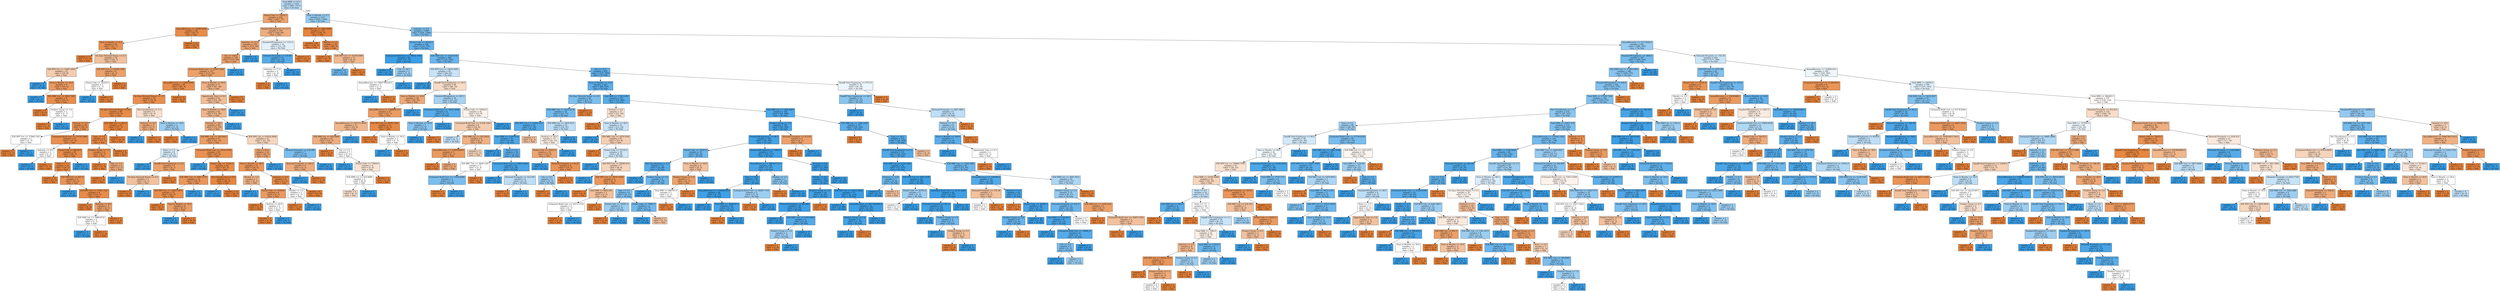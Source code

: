 digraph Tree {
node [shape=box, style="filled", color="black"] ;
0 [label="Total BRR <= 67.0\nsamples = 1431\nvalue = [887, 1371]\nclass = No Sale", fillcolor="#399de55a"] ;
1 [label="Postal Code <= 52678.5\nsamples = 214\nvalue = [267, 71]\nclass = Sale", fillcolor="#e58139bb"] ;
0 -> 1 [labeldistance=2.5, labelangle=45, headlabel="True"] ;
2 [label="AnnualRevenue <= 12896.9346\nsamples = 65\nvalue = [83, 7]\nclass = Sale", fillcolor="#e58139e9"] ;
1 -> 2 ;
3 [label="Term in Months <= 6.5\nsamples = 43\nvalue = [51, 7]\nclass = Sale", fillcolor="#e58139dc"] ;
2 -> 3 ;
4 [label="samples = 27\nvalue = [37, 0]\nclass = Sale", fillcolor="#e58139ff"] ;
3 -> 4 ;
5 [label="On Zayo Network Status <= 0.5\nsamples = 16\nvalue = [14, 7]\nclass = Sale", fillcolor="#e581397f"] ;
3 -> 5 ;
6 [label="X36 NPV List <= 14407.2695\nsamples = 12\nvalue = [10, 6]\nclass = Sale", fillcolor="#e5813966"] ;
5 -> 6 ;
7 [label="samples = 3\nvalue = [0, 4]\nclass = No Sale", fillcolor="#399de5ff"] ;
6 -> 7 ;
8 [label="Term in Months <= 24.0\nsamples = 9\nvalue = [10, 2]\nclass = Sale", fillcolor="#e58139cc"] ;
6 -> 8 ;
9 [label="samples = 1\nvalue = [0, 1]\nclass = No Sale", fillcolor="#399de5ff"] ;
8 -> 9 ;
10 [label="X36 MRC List <= 2902.7285\nsamples = 8\nvalue = [10, 1]\nclass = Sale", fillcolor="#e58139e6"] ;
8 -> 10 ;
11 [label="samples = 6\nvalue = [9, 0]\nclass = Sale", fillcolor="#e58139ff"] ;
10 -> 11 ;
12 [label="Product Group <= 1.0\nsamples = 2\nvalue = [1, 1]\nclass = Sale", fillcolor="#e5813900"] ;
10 -> 12 ;
13 [label="samples = 1\nvalue = [1, 0]\nclass = Sale", fillcolor="#e58139ff"] ;
12 -> 13 ;
14 [label="samples = 1\nvalue = [0, 1]\nclass = No Sale", fillcolor="#399de5ff"] ;
12 -> 14 ;
15 [label="X36 NPV List <= 20540.1484\nsamples = 4\nvalue = [4, 1]\nclass = Sale", fillcolor="#e58139bf"] ;
5 -> 15 ;
16 [label="Postal Code <= 30329.0\nsamples = 2\nvalue = [1, 1]\nclass = Sale", fillcolor="#e5813900"] ;
15 -> 16 ;
17 [label="samples = 1\nvalue = [0, 1]\nclass = No Sale", fillcolor="#399de5ff"] ;
16 -> 17 ;
18 [label="samples = 1\nvalue = [1, 0]\nclass = Sale", fillcolor="#e58139ff"] ;
16 -> 18 ;
19 [label="samples = 2\nvalue = [3, 0]\nclass = Sale", fillcolor="#e58139ff"] ;
15 -> 19 ;
20 [label="samples = 22\nvalue = [32, 0]\nclass = Sale", fillcolor="#e58139ff"] ;
2 -> 20 ;
21 [label="NumberOfEmployees <= 11.5\nsamples = 149\nvalue = [184, 64]\nclass = Sale", fillcolor="#e58139a6"] ;
1 -> 21 ;
22 [label="Industry <= 12.5\nsamples = 133\nvalue = [172, 50]\nclass = Sale", fillcolor="#e58139b5"] ;
21 -> 22 ;
23 [label="City <= 108.5\nsamples = 129\nvalue = [172, 46]\nclass = Sale", fillcolor="#e58139bb"] ;
22 -> 23 ;
24 [label="Estimated Build Cost <= 22597.2246\nsamples = 127\nvalue = [172, 43]\nclass = Sale", fillcolor="#e58139bf"] ;
23 -> 24 ;
25 [label="AnnualRevenue <= 12896.9346\nsamples = 56\nvalue = [85, 9]\nclass = Sale", fillcolor="#e58139e4"] ;
24 -> 25 ;
26 [label="On Zayo Network Status <= 1.5\nsamples = 52\nvalue = [79, 9]\nclass = Sale", fillcolor="#e58139e2"] ;
25 -> 26 ;
27 [label="On Zayo Network Status <= 0.5\nsamples = 48\nvalue = [75, 6]\nclass = Sale", fillcolor="#e58139eb"] ;
26 -> 27 ;
28 [label="Vertical <= 3.5\nsamples = 29\nvalue = [38, 5]\nclass = Sale", fillcolor="#e58139dd"] ;
27 -> 28 ;
29 [label="X36 NPV List <= 27948.1543\nsamples = 2\nvalue = [1, 1]\nclass = Sale", fillcolor="#e5813900"] ;
28 -> 29 ;
30 [label="samples = 1\nvalue = [1, 0]\nclass = Sale", fillcolor="#e58139ff"] ;
29 -> 30 ;
31 [label="samples = 1\nvalue = [0, 1]\nclass = No Sale", fillcolor="#399de5ff"] ;
29 -> 31 ;
32 [label="Estimated Build Cost <= 15755.5996\nsamples = 27\nvalue = [37, 4]\nclass = Sale", fillcolor="#e58139e3"] ;
28 -> 32 ;
33 [label="Industry <= 8.0\nsamples = 2\nvalue = [1, 1]\nclass = Sale", fillcolor="#e5813900"] ;
32 -> 33 ;
34 [label="samples = 1\nvalue = [0, 1]\nclass = No Sale", fillcolor="#399de5ff"] ;
33 -> 34 ;
35 [label="samples = 1\nvalue = [1, 0]\nclass = Sale", fillcolor="#e58139ff"] ;
33 -> 35 ;
36 [label="Postal Code <= 80220.0\nsamples = 25\nvalue = [36, 3]\nclass = Sale", fillcolor="#e58139ea"] ;
32 -> 36 ;
37 [label="State <= 1.5\nsamples = 24\nvalue = [36, 2]\nclass = Sale", fillcolor="#e58139f1"] ;
36 -> 37 ;
38 [label="samples = 15\nvalue = [23, 0]\nclass = Sale", fillcolor="#e58139ff"] ;
37 -> 38 ;
39 [label="X36 NRR List <= 461.0\nsamples = 9\nvalue = [13, 2]\nclass = Sale", fillcolor="#e58139d8"] ;
37 -> 39 ;
40 [label="samples = 1\nvalue = [0, 1]\nclass = No Sale", fillcolor="#399de5ff"] ;
39 -> 40 ;
41 [label="X36 NPV List <= 27307.7227\nsamples = 8\nvalue = [13, 1]\nclass = Sale", fillcolor="#e58139eb"] ;
39 -> 41 ;
42 [label="samples = 5\nvalue = [9, 0]\nclass = Sale", fillcolor="#e58139ff"] ;
41 -> 42 ;
43 [label="Industry <= 4.0\nsamples = 3\nvalue = [4, 1]\nclass = Sale", fillcolor="#e58139bf"] ;
41 -> 43 ;
44 [label="X36 NRR List <= 1884.9114\nsamples = 2\nvalue = [1, 1]\nclass = Sale", fillcolor="#e5813900"] ;
43 -> 44 ;
45 [label="samples = 1\nvalue = [0, 1]\nclass = No Sale", fillcolor="#399de5ff"] ;
44 -> 45 ;
46 [label="samples = 1\nvalue = [1, 0]\nclass = Sale", fillcolor="#e58139ff"] ;
44 -> 46 ;
47 [label="samples = 1\nvalue = [3, 0]\nclass = Sale", fillcolor="#e58139ff"] ;
43 -> 47 ;
48 [label="samples = 1\nvalue = [0, 1]\nclass = No Sale", fillcolor="#399de5ff"] ;
36 -> 48 ;
49 [label="X36 NRR List <= 461.0\nsamples = 19\nvalue = [37, 1]\nclass = Sale", fillcolor="#e58139f8"] ;
27 -> 49 ;
50 [label="Type <= 9.5\nsamples = 8\nvalue = [17, 1]\nclass = Sale", fillcolor="#e58139f0"] ;
49 -> 50 ;
51 [label="Product Group <= 1.5\nsamples = 4\nvalue = [8, 1]\nclass = Sale", fillcolor="#e58139df"] ;
50 -> 51 ;
52 [label="samples = 2\nvalue = [5, 0]\nclass = Sale", fillcolor="#e58139ff"] ;
51 -> 52 ;
53 [label="Type <= 5.5\nsamples = 2\nvalue = [3, 1]\nclass = Sale", fillcolor="#e58139aa"] ;
51 -> 53 ;
54 [label="samples = 1\nvalue = [3, 0]\nclass = Sale", fillcolor="#e58139ff"] ;
53 -> 54 ;
55 [label="samples = 1\nvalue = [0, 1]\nclass = No Sale", fillcolor="#399de5ff"] ;
53 -> 55 ;
56 [label="samples = 4\nvalue = [9, 0]\nclass = Sale", fillcolor="#e58139ff"] ;
50 -> 56 ;
57 [label="samples = 11\nvalue = [20, 0]\nclass = Sale", fillcolor="#e58139ff"] ;
49 -> 57 ;
58 [label="Net Classification <= 1.5\nsamples = 4\nvalue = [4, 3]\nclass = Sale", fillcolor="#e5813940"] ;
26 -> 58 ;
59 [label="Industry <= 6.0\nsamples = 2\nvalue = [3, 1]\nclass = Sale", fillcolor="#e58139aa"] ;
58 -> 59 ;
60 [label="samples = 1\nvalue = [0, 1]\nclass = No Sale", fillcolor="#399de5ff"] ;
59 -> 60 ;
61 [label="samples = 1\nvalue = [3, 0]\nclass = Sale", fillcolor="#e58139ff"] ;
59 -> 61 ;
62 [label="Term in Months <= 18.0\nsamples = 2\nvalue = [1, 2]\nclass = No Sale", fillcolor="#399de57f"] ;
58 -> 62 ;
63 [label="samples = 1\nvalue = [1, 0]\nclass = Sale", fillcolor="#e58139ff"] ;
62 -> 63 ;
64 [label="samples = 1\nvalue = [0, 2]\nclass = No Sale", fillcolor="#399de5ff"] ;
62 -> 64 ;
65 [label="samples = 4\nvalue = [6, 0]\nclass = Sale", fillcolor="#e58139ff"] ;
25 -> 65 ;
66 [label="Term in Months <= 90.0\nsamples = 71\nvalue = [87, 34]\nclass = Sale", fillcolor="#e581399b"] ;
24 -> 66 ;
67 [label="Opportunity Type <= 4.0\nsamples = 63\nvalue = [72, 34]\nclass = Sale", fillcolor="#e5813987"] ;
66 -> 67 ;
68 [label="Term in Months <= 48.0\nsamples = 62\nvalue = [72, 30]\nclass = Sale", fillcolor="#e5813995"] ;
67 -> 68 ;
69 [label="Vertical <= 18.5\nsamples = 60\nvalue = [72, 25]\nclass = Sale", fillcolor="#e58139a6"] ;
68 -> 69 ;
70 [label="X36 MRC List <= 292.0925\nsamples = 37\nvalue = [51, 11]\nclass = Sale", fillcolor="#e58139c8"] ;
69 -> 70 ;
71 [label="State <= 1.5\nsamples = 8\nvalue = [4, 5]\nclass = No Sale", fillcolor="#399de533"] ;
70 -> 71 ;
72 [label="samples = 4\nvalue = [0, 4]\nclass = No Sale", fillcolor="#399de5ff"] ;
71 -> 72 ;
73 [label="DandB Total Employees <= 0.5\nsamples = 4\nvalue = [4, 1]\nclass = Sale", fillcolor="#e58139bf"] ;
71 -> 73 ;
74 [label="On Zayo Network Status <= 0.5\nsamples = 3\nvalue = [2, 1]\nclass = Sale", fillcolor="#e581397f"] ;
73 -> 74 ;
75 [label="samples = 2\nvalue = [2, 0]\nclass = Sale", fillcolor="#e58139ff"] ;
74 -> 75 ;
76 [label="samples = 1\nvalue = [0, 1]\nclass = No Sale", fillcolor="#399de5ff"] ;
74 -> 76 ;
77 [label="samples = 1\nvalue = [2, 0]\nclass = Sale", fillcolor="#e58139ff"] ;
73 -> 77 ;
78 [label="Estimated Build Cost <= 23152.9746\nsamples = 29\nvalue = [47, 6]\nclass = Sale", fillcolor="#e58139de"] ;
70 -> 78 ;
79 [label="samples = 1\nvalue = [0, 2]\nclass = No Sale", fillcolor="#399de5ff"] ;
78 -> 79 ;
80 [label="Postal Code <= 75220.5\nsamples = 28\nvalue = [47, 4]\nclass = Sale", fillcolor="#e58139e9"] ;
78 -> 80 ;
81 [label="X36 MRC List <= 4992.3735\nsamples = 14\nvalue = [18, 3]\nclass = Sale", fillcolor="#e58139d4"] ;
80 -> 81 ;
82 [label="X36 NPV List <= 32291.1875\nsamples = 13\nvalue = [18, 2]\nclass = Sale", fillcolor="#e58139e3"] ;
81 -> 82 ;
83 [label="samples = 5\nvalue = [9, 0]\nclass = Sale", fillcolor="#e58139ff"] ;
82 -> 83 ;
84 [label="Term in Months <= 18.0\nsamples = 8\nvalue = [9, 2]\nclass = Sale", fillcolor="#e58139c6"] ;
82 -> 84 ;
85 [label="samples = 1\nvalue = [0, 2]\nclass = No Sale", fillcolor="#399de5ff"] ;
84 -> 85 ;
86 [label="samples = 7\nvalue = [9, 0]\nclass = Sale", fillcolor="#e58139ff"] ;
84 -> 86 ;
87 [label="samples = 1\nvalue = [0, 1]\nclass = No Sale", fillcolor="#399de5ff"] ;
81 -> 87 ;
88 [label="Net Classification <= 0.5\nsamples = 14\nvalue = [29, 1]\nclass = Sale", fillcolor="#e58139f6"] ;
80 -> 88 ;
89 [label="samples = 1\nvalue = [0, 1]\nclass = No Sale", fillcolor="#399de5ff"] ;
88 -> 89 ;
90 [label="samples = 13\nvalue = [29, 0]\nclass = Sale", fillcolor="#e58139ff"] ;
88 -> 90 ;
91 [label="X36 NPV List <= 63016.9648\nsamples = 23\nvalue = [21, 14]\nclass = Sale", fillcolor="#e5813955"] ;
69 -> 91 ;
92 [label="City <= 65.0\nsamples = 16\nvalue = [18, 5]\nclass = Sale", fillcolor="#e58139b8"] ;
91 -> 92 ;
93 [label="Term in Months <= 30.0\nsamples = 15\nvalue = [18, 3]\nclass = Sale", fillcolor="#e58139d4"] ;
92 -> 93 ;
94 [label="Market <= 1.5\nsamples = 7\nvalue = [5, 2]\nclass = Sale", fillcolor="#e5813999"] ;
93 -> 94 ;
95 [label="samples = 1\nvalue = [0, 1]\nclass = No Sale", fillcolor="#399de5ff"] ;
94 -> 95 ;
96 [label="Postal Code <= 75144.0\nsamples = 6\nvalue = [5, 1]\nclass = Sale", fillcolor="#e58139cc"] ;
94 -> 96 ;
97 [label="samples = 4\nvalue = [4, 0]\nclass = Sale", fillcolor="#e58139ff"] ;
96 -> 97 ;
98 [label="Vertical <= 29.0\nsamples = 2\nvalue = [1, 1]\nclass = Sale", fillcolor="#e5813900"] ;
96 -> 98 ;
99 [label="samples = 1\nvalue = [1, 0]\nclass = Sale", fillcolor="#e58139ff"] ;
98 -> 99 ;
100 [label="samples = 1\nvalue = [0, 1]\nclass = No Sale", fillcolor="#399de5ff"] ;
98 -> 100 ;
101 [label="Industry <= 6.5\nsamples = 8\nvalue = [13, 1]\nclass = Sale", fillcolor="#e58139eb"] ;
93 -> 101 ;
102 [label="Market <= 1.5\nsamples = 2\nvalue = [1, 1]\nclass = Sale", fillcolor="#e5813900"] ;
101 -> 102 ;
103 [label="samples = 1\nvalue = [1, 0]\nclass = Sale", fillcolor="#e58139ff"] ;
102 -> 103 ;
104 [label="samples = 1\nvalue = [0, 1]\nclass = No Sale", fillcolor="#399de5ff"] ;
102 -> 104 ;
105 [label="samples = 6\nvalue = [12, 0]\nclass = Sale", fillcolor="#e58139ff"] ;
101 -> 105 ;
106 [label="samples = 1\nvalue = [0, 2]\nclass = No Sale", fillcolor="#399de5ff"] ;
92 -> 106 ;
107 [label="Network Proximity <= 432.085\nsamples = 7\nvalue = [3, 9]\nclass = No Sale", fillcolor="#399de5aa"] ;
91 -> 107 ;
108 [label="Network Proximity <= 243.4\nsamples = 4\nvalue = [3, 1]\nclass = Sale", fillcolor="#e58139aa"] ;
107 -> 108 ;
109 [label="samples = 1\nvalue = [0, 1]\nclass = No Sale", fillcolor="#399de5ff"] ;
108 -> 109 ;
110 [label="samples = 3\nvalue = [3, 0]\nclass = Sale", fillcolor="#e58139ff"] ;
108 -> 110 ;
111 [label="samples = 3\nvalue = [0, 8]\nclass = No Sale", fillcolor="#399de5ff"] ;
107 -> 111 ;
112 [label="samples = 2\nvalue = [0, 5]\nclass = No Sale", fillcolor="#399de5ff"] ;
68 -> 112 ;
113 [label="samples = 1\nvalue = [0, 4]\nclass = No Sale", fillcolor="#399de5ff"] ;
67 -> 113 ;
114 [label="samples = 8\nvalue = [15, 0]\nclass = Sale", fillcolor="#e58139ff"] ;
66 -> 114 ;
115 [label="samples = 2\nvalue = [0, 3]\nclass = No Sale", fillcolor="#399de5ff"] ;
23 -> 115 ;
116 [label="samples = 4\nvalue = [0, 4]\nclass = No Sale", fillcolor="#399de5ff"] ;
22 -> 116 ;
117 [label="NumberOfEmployees <= 1312.5\nsamples = 16\nvalue = [12, 14]\nclass = No Sale", fillcolor="#399de524"] ;
21 -> 117 ;
118 [label="Network Proximity <= 155.99\nsamples = 10\nvalue = [2, 14]\nclass = No Sale", fillcolor="#399de5db"] ;
117 -> 118 ;
119 [label="Industry <= 11.0\nsamples = 3\nvalue = [2, 2]\nclass = Sale", fillcolor="#e5813900"] ;
118 -> 119 ;
120 [label="samples = 2\nvalue = [2, 0]\nclass = Sale", fillcolor="#e58139ff"] ;
119 -> 120 ;
121 [label="samples = 1\nvalue = [0, 2]\nclass = No Sale", fillcolor="#399de5ff"] ;
119 -> 121 ;
122 [label="samples = 7\nvalue = [0, 12]\nclass = No Sale", fillcolor="#399de5ff"] ;
118 -> 122 ;
123 [label="samples = 6\nvalue = [10, 0]\nclass = Sale", fillcolor="#e58139ff"] ;
117 -> 123 ;
124 [label="Term in Months <= 0.5\nsamples = 1217\nvalue = [620, 1300]\nclass = No Sale", fillcolor="#399de585"] ;
0 -> 124 [labeldistance=2.5, labelangle=-45, headlabel="False"] ;
125 [label="X36 NRR List <= 1853.6392\nsamples = 118\nvalue = [182, 4]\nclass = Sale", fillcolor="#e58139f9"] ;
124 -> 125 ;
126 [label="samples = 89\nvalue = [136, 0]\nclass = Sale", fillcolor="#e58139ff"] ;
125 -> 126 ;
127 [label="Market <= 1.5\nsamples = 29\nvalue = [46, 4]\nclass = Sale", fillcolor="#e58139e9"] ;
125 -> 127 ;
128 [label="samples = 18\nvalue = [37, 0]\nclass = Sale", fillcolor="#e58139ff"] ;
127 -> 128 ;
129 [label="X36 NPV List <= 14159.1699\nsamples = 11\nvalue = [9, 4]\nclass = Sale", fillcolor="#e581398e"] ;
127 -> 129 ;
130 [label="samples = 4\nvalue = [1, 4]\nclass = No Sale", fillcolor="#399de5bf"] ;
129 -> 130 ;
131 [label="samples = 7\nvalue = [8, 0]\nclass = Sale", fillcolor="#e58139ff"] ;
129 -> 131 ;
132 [label="Industry <= 0.5\nsamples = 1099\nvalue = [438, 1296]\nclass = No Sale", fillcolor="#399de5a9"] ;
124 -> 132 ;
133 [label="Postal Code <= 30220.5\nsamples = 538\nvalue = [152, 701]\nclass = No Sale", fillcolor="#399de5c8"] ;
132 -> 133 ;
134 [label="Estimated Build Cost <= 79932.1562\nsamples = 50\nvalue = [1, 75]\nclass = No Sale", fillcolor="#399de5fc"] ;
133 -> 134 ;
135 [label="samples = 47\nvalue = [0, 73]\nclass = No Sale", fillcolor="#399de5ff"] ;
134 -> 135 ;
136 [label="City <= 24.5\nsamples = 3\nvalue = [1, 2]\nclass = No Sale", fillcolor="#399de57f"] ;
134 -> 136 ;
137 [label="AnnualRevenue <= 13641784320.0\nsamples = 2\nvalue = [1, 1]\nclass = Sale", fillcolor="#e5813900"] ;
136 -> 137 ;
138 [label="samples = 1\nvalue = [0, 1]\nclass = No Sale", fillcolor="#399de5ff"] ;
137 -> 138 ;
139 [label="samples = 1\nvalue = [1, 0]\nclass = Sale", fillcolor="#e58139ff"] ;
137 -> 139 ;
140 [label="samples = 1\nvalue = [0, 1]\nclass = No Sale", fillcolor="#399de5ff"] ;
136 -> 140 ;
141 [label="X36 NRR List <= 1038.9556\nsamples = 488\nvalue = [151, 626]\nclass = No Sale", fillcolor="#399de5c1"] ;
133 -> 141 ;
142 [label="X36 NPV List <= 14032.9062\nsamples = 65\nvalue = [44, 61]\nclass = No Sale", fillcolor="#399de547"] ;
141 -> 142 ;
143 [label="samples = 19\nvalue = [0, 29]\nclass = No Sale", fillcolor="#399de5ff"] ;
142 -> 143 ;
144 [label="DandB Total Employees <= 28.0\nsamples = 46\nvalue = [44, 32]\nclass = Sale", fillcolor="#e5813946"] ;
142 -> 144 ;
145 [label="Term in Months <= 45.0\nsamples = 28\nvalue = [32, 10]\nclass = Sale", fillcolor="#e58139af"] ;
144 -> 145 ;
146 [label="AnnualRevenue <= 1340902.375\nsamples = 27\nvalue = [32, 7]\nclass = Sale", fillcolor="#e58139c7"] ;
145 -> 146 ;
147 [label="AnnualRevenue <= 507111.0625\nsamples = 15\nvalue = [14, 6]\nclass = Sale", fillcolor="#e5813992"] ;
146 -> 147 ;
148 [label="X36 NRR List <= 895.9498\nsamples = 14\nvalue = [14, 5]\nclass = Sale", fillcolor="#e58139a4"] ;
147 -> 148 ;
149 [label="samples = 7\nvalue = [9, 0]\nclass = Sale", fillcolor="#e58139ff"] ;
148 -> 149 ;
150 [label="City <= 2.5\nsamples = 7\nvalue = [5, 5]\nclass = Sale", fillcolor="#e5813900"] ;
148 -> 150 ;
151 [label="samples = 1\nvalue = [0, 1]\nclass = No Sale", fillcolor="#399de5ff"] ;
150 -> 151 ;
152 [label="Postal Code <= 77804.0\nsamples = 6\nvalue = [5, 4]\nclass = Sale", fillcolor="#e5813933"] ;
150 -> 152 ;
153 [label="X36 NRR List <= 918.9999\nsamples = 5\nvalue = [4, 4]\nclass = Sale", fillcolor="#e5813900"] ;
152 -> 153 ;
154 [label="samples = 4\nvalue = [4, 3]\nclass = Sale", fillcolor="#e5813940"] ;
153 -> 154 ;
155 [label="samples = 1\nvalue = [0, 1]\nclass = No Sale", fillcolor="#399de5ff"] ;
153 -> 155 ;
156 [label="samples = 1\nvalue = [1, 0]\nclass = Sale", fillcolor="#e58139ff"] ;
152 -> 156 ;
157 [label="samples = 1\nvalue = [0, 1]\nclass = No Sale", fillcolor="#399de5ff"] ;
147 -> 157 ;
158 [label="X36 NPV List <= 28703.7891\nsamples = 12\nvalue = [18, 1]\nclass = Sale", fillcolor="#e58139f1"] ;
146 -> 158 ;
159 [label="samples = 10\nvalue = [17, 0]\nclass = Sale", fillcolor="#e58139ff"] ;
158 -> 159 ;
160 [label="Term in Months <= 30.0\nsamples = 2\nvalue = [1, 1]\nclass = Sale", fillcolor="#e5813900"] ;
158 -> 160 ;
161 [label="samples = 1\nvalue = [0, 1]\nclass = No Sale", fillcolor="#399de5ff"] ;
160 -> 161 ;
162 [label="samples = 1\nvalue = [1, 0]\nclass = Sale", fillcolor="#e58139ff"] ;
160 -> 162 ;
163 [label="samples = 1\nvalue = [0, 3]\nclass = No Sale", fillcolor="#399de5ff"] ;
145 -> 163 ;
164 [label="NumberOfEmployees <= 281.5\nsamples = 18\nvalue = [12, 22]\nclass = No Sale", fillcolor="#399de574"] ;
144 -> 164 ;
165 [label="Estimated Build Cost <= 18147.4004\nsamples = 8\nvalue = [2, 13]\nclass = No Sale", fillcolor="#399de5d8"] ;
164 -> 165 ;
166 [label="Term in Months <= 42.0\nsamples = 3\nvalue = [2, 5]\nclass = No Sale", fillcolor="#399de599"] ;
165 -> 166 ;
167 [label="samples = 2\nvalue = [0, 5]\nclass = No Sale", fillcolor="#399de5ff"] ;
166 -> 167 ;
168 [label="samples = 1\nvalue = [2, 0]\nclass = Sale", fillcolor="#e58139ff"] ;
166 -> 168 ;
169 [label="samples = 5\nvalue = [0, 8]\nclass = No Sale", fillcolor="#399de5ff"] ;
165 -> 169 ;
170 [label="Postal Code <= 75044.0\nsamples = 10\nvalue = [10, 9]\nclass = Sale", fillcolor="#e5813919"] ;
164 -> 170 ;
171 [label="Estimated Build Cost <= 21436.1992\nsamples = 8\nvalue = [10, 6]\nclass = Sale", fillcolor="#e5813966"] ;
170 -> 171 ;
172 [label="samples = 2\nvalue = [2, 3]\nclass = No Sale", fillcolor="#399de555"] ;
171 -> 172 ;
173 [label="X36 NRR List <= 925.4924\nsamples = 6\nvalue = [8, 3]\nclass = Sale", fillcolor="#e581399f"] ;
171 -> 173 ;
174 [label="AnnualRevenue <= 216950208.0\nsamples = 3\nvalue = [5, 1]\nclass = Sale", fillcolor="#e58139cc"] ;
173 -> 174 ;
175 [label="samples = 1\nvalue = [2, 0]\nclass = Sale", fillcolor="#e58139ff"] ;
174 -> 175 ;
176 [label="samples = 2\nvalue = [3, 1]\nclass = Sale", fillcolor="#e58139aa"] ;
174 -> 176 ;
177 [label="samples = 3\nvalue = [3, 2]\nclass = Sale", fillcolor="#e5813955"] ;
173 -> 177 ;
178 [label="samples = 2\nvalue = [0, 3]\nclass = No Sale", fillcolor="#399de5ff"] ;
170 -> 178 ;
179 [label="City <= 37.5\nsamples = 423\nvalue = [107, 565]\nclass = No Sale", fillcolor="#399de5cf"] ;
141 -> 179 ;
180 [label="Term in Months <= 15.0\nsamples = 407\nvalue = [98, 555]\nclass = No Sale", fillcolor="#399de5d2"] ;
179 -> 180 ;
181 [label="On Zayo Network Status <= 0.5\nsamples = 56\nvalue = [24, 71]\nclass = No Sale", fillcolor="#399de5a9"] ;
180 -> 181 ;
182 [label="X36 MRC List <= 2410.2178\nsamples = 54\nvalue = [21, 71]\nclass = No Sale", fillcolor="#399de5b4"] ;
181 -> 182 ;
183 [label="X36 NPV List <= 33369.1211\nsamples = 33\nvalue = [7, 50]\nclass = No Sale", fillcolor="#399de5db"] ;
182 -> 183 ;
184 [label="Total BRR <= 1320703.0\nsamples = 31\nvalue = [5, 49]\nclass = No Sale", fillcolor="#399de5e5"] ;
183 -> 184 ;
185 [label="samples = 12\nvalue = [0, 22]\nclass = No Sale", fillcolor="#399de5ff"] ;
184 -> 185 ;
186 [label="Type <= 0.5\nsamples = 19\nvalue = [5, 27]\nclass = No Sale", fillcolor="#399de5d0"] ;
184 -> 186 ;
187 [label="X36 MRC List <= 2009.1326\nsamples = 5\nvalue = [3, 3]\nclass = Sale", fillcolor="#e5813900"] ;
186 -> 187 ;
188 [label="Estimated Build Cost <= 13936.8496\nsamples = 3\nvalue = [1, 3]\nclass = No Sale", fillcolor="#399de5aa"] ;
187 -> 188 ;
189 [label="samples = 1\nvalue = [1, 0]\nclass = Sale", fillcolor="#e58139ff"] ;
188 -> 189 ;
190 [label="samples = 2\nvalue = [0, 3]\nclass = No Sale", fillcolor="#399de5ff"] ;
188 -> 190 ;
191 [label="samples = 2\nvalue = [2, 0]\nclass = Sale", fillcolor="#e58139ff"] ;
187 -> 191 ;
192 [label="Estimated Build Cost <= 28474.4492\nsamples = 14\nvalue = [2, 24]\nclass = No Sale", fillcolor="#399de5ea"] ;
186 -> 192 ;
193 [label="samples = 10\nvalue = [0, 21]\nclass = No Sale", fillcolor="#399de5ff"] ;
192 -> 193 ;
194 [label="Network Proximity <= 312.185\nsamples = 4\nvalue = [2, 3]\nclass = No Sale", fillcolor="#399de555"] ;
192 -> 194 ;
195 [label="samples = 1\nvalue = [2, 0]\nclass = Sale", fillcolor="#e58139ff"] ;
194 -> 195 ;
196 [label="samples = 3\nvalue = [0, 3]\nclass = No Sale", fillcolor="#399de5ff"] ;
194 -> 196 ;
197 [label="samples = 2\nvalue = [2, 1]\nclass = Sale", fillcolor="#e581397f"] ;
183 -> 197 ;
198 [label="X36 NRR List <= 3810.9331\nsamples = 21\nvalue = [14, 21]\nclass = No Sale", fillcolor="#399de555"] ;
182 -> 198 ;
199 [label="Vertical <= 10.0\nsamples = 15\nvalue = [14, 12]\nclass = Sale", fillcolor="#e5813924"] ;
198 -> 199 ;
200 [label="Postal Code <= 30321.0\nsamples = 10\nvalue = [14, 4]\nclass = Sale", fillcolor="#e58139b6"] ;
199 -> 200 ;
201 [label="samples = 2\nvalue = [0, 2]\nclass = No Sale", fillcolor="#399de5ff"] ;
200 -> 201 ;
202 [label="Network Proximity <= 93.81\nsamples = 8\nvalue = [14, 2]\nclass = Sale", fillcolor="#e58139db"] ;
200 -> 202 ;
203 [label="City <= 4.5\nsamples = 2\nvalue = [1, 2]\nclass = No Sale", fillcolor="#399de57f"] ;
202 -> 203 ;
204 [label="samples = 1\nvalue = [1, 0]\nclass = Sale", fillcolor="#e58139ff"] ;
203 -> 204 ;
205 [label="samples = 1\nvalue = [0, 2]\nclass = No Sale", fillcolor="#399de5ff"] ;
203 -> 205 ;
206 [label="samples = 6\nvalue = [13, 0]\nclass = Sale", fillcolor="#e58139ff"] ;
202 -> 206 ;
207 [label="samples = 5\nvalue = [0, 8]\nclass = No Sale", fillcolor="#399de5ff"] ;
199 -> 207 ;
208 [label="samples = 6\nvalue = [0, 9]\nclass = No Sale", fillcolor="#399de5ff"] ;
198 -> 208 ;
209 [label="samples = 2\nvalue = [3, 0]\nclass = Sale", fillcolor="#e58139ff"] ;
181 -> 209 ;
210 [label="Total BRR <= 17305.0391\nsamples = 351\nvalue = [74, 484]\nclass = No Sale", fillcolor="#399de5d8"] ;
180 -> 210 ;
211 [label="Vertical <= 3.0\nsamples = 27\nvalue = [23, 18]\nclass = Sale", fillcolor="#e5813937"] ;
210 -> 211 ;
212 [label="samples = 6\nvalue = [10, 0]\nclass = Sale", fillcolor="#e58139ff"] ;
211 -> 212 ;
213 [label="Term in Months <= 30.0\nsamples = 21\nvalue = [13, 18]\nclass = No Sale", fillcolor="#399de547"] ;
211 -> 213 ;
214 [label="samples = 6\nvalue = [0, 10]\nclass = No Sale", fillcolor="#399de5ff"] ;
213 -> 214 ;
215 [label="X36 MRC List <= 2079.5544\nsamples = 15\nvalue = [13, 8]\nclass = Sale", fillcolor="#e5813962"] ;
213 -> 215 ;
216 [label="samples = 5\nvalue = [7, 0]\nclass = Sale", fillcolor="#e58139ff"] ;
215 -> 216 ;
217 [label="Postal Code <= 75135.0\nsamples = 10\nvalue = [6, 8]\nclass = No Sale", fillcolor="#399de540"] ;
215 -> 217 ;
218 [label="samples = 3\nvalue = [0, 4]\nclass = No Sale", fillcolor="#399de5ff"] ;
217 -> 218 ;
219 [label="X36 NPV List <= 25498.918\nsamples = 7\nvalue = [6, 4]\nclass = Sale", fillcolor="#e5813955"] ;
217 -> 219 ;
220 [label="samples = 1\nvalue = [0, 3]\nclass = No Sale", fillcolor="#399de5ff"] ;
219 -> 220 ;
221 [label="X36 NPV List <= 59767.6328\nsamples = 6\nvalue = [6, 1]\nclass = Sale", fillcolor="#e58139d4"] ;
219 -> 221 ;
222 [label="samples = 3\nvalue = [4, 0]\nclass = Sale", fillcolor="#e58139ff"] ;
221 -> 222 ;
223 [label="Total BRR <= 8891.665\nsamples = 3\nvalue = [2, 1]\nclass = Sale", fillcolor="#e581397f"] ;
221 -> 223 ;
224 [label="Estimated Build Cost <= 16373.2754\nsamples = 2\nvalue = [1, 1]\nclass = Sale", fillcolor="#e5813900"] ;
223 -> 224 ;
225 [label="samples = 1\nvalue = [1, 0]\nclass = Sale", fillcolor="#e58139ff"] ;
224 -> 225 ;
226 [label="samples = 1\nvalue = [0, 1]\nclass = No Sale", fillcolor="#399de5ff"] ;
224 -> 226 ;
227 [label="samples = 1\nvalue = [1, 0]\nclass = Sale", fillcolor="#e58139ff"] ;
223 -> 227 ;
228 [label="X36 NRR List <= 1494.4067\nsamples = 324\nvalue = [51, 466]\nclass = No Sale", fillcolor="#399de5e3"] ;
210 -> 228 ;
229 [label="Product Group <= 7.0\nsamples = 197\nvalue = [22, 302]\nclass = No Sale", fillcolor="#399de5ec"] ;
228 -> 229 ;
230 [label="NumberOfEmployees <= 90.5\nsamples = 194\nvalue = [18, 301]\nclass = No Sale", fillcolor="#399de5f0"] ;
229 -> 230 ;
231 [label="Postal Code <= 78187.0\nsamples = 19\nvalue = [8, 30]\nclass = No Sale", fillcolor="#399de5bb"] ;
230 -> 231 ;
232 [label="Net Classification <= 1.0\nsamples = 15\nvalue = [4, 28]\nclass = No Sale", fillcolor="#399de5db"] ;
231 -> 232 ;
233 [label="samples = 6\nvalue = [0, 13]\nclass = No Sale", fillcolor="#399de5ff"] ;
232 -> 233 ;
234 [label="Product Group <= 1.0\nsamples = 9\nvalue = [4, 15]\nclass = No Sale", fillcolor="#399de5bb"] ;
232 -> 234 ;
235 [label="Type <= 0.5\nsamples = 6\nvalue = [4, 11]\nclass = No Sale", fillcolor="#399de5a2"] ;
234 -> 235 ;
236 [label="Postal Code <= 75201.5\nsamples = 2\nvalue = [2, 4]\nclass = No Sale", fillcolor="#399de57f"] ;
235 -> 236 ;
237 [label="samples = 1\nvalue = [2, 0]\nclass = Sale", fillcolor="#e58139ff"] ;
236 -> 237 ;
238 [label="samples = 1\nvalue = [0, 4]\nclass = No Sale", fillcolor="#399de5ff"] ;
236 -> 238 ;
239 [label="Postal Code <= 75041.0\nsamples = 4\nvalue = [2, 7]\nclass = No Sale", fillcolor="#399de5b6"] ;
235 -> 239 ;
240 [label="samples = 2\nvalue = [0, 6]\nclass = No Sale", fillcolor="#399de5ff"] ;
239 -> 240 ;
241 [label="samples = 2\nvalue = [2, 1]\nclass = Sale", fillcolor="#e581397f"] ;
239 -> 241 ;
242 [label="samples = 3\nvalue = [0, 4]\nclass = No Sale", fillcolor="#399de5ff"] ;
234 -> 242 ;
243 [label="Term in Months <= 48.0\nsamples = 4\nvalue = [4, 2]\nclass = Sale", fillcolor="#e581397f"] ;
231 -> 243 ;
244 [label="Product Group <= 1.0\nsamples = 3\nvalue = [4, 1]\nclass = Sale", fillcolor="#e58139bf"] ;
243 -> 244 ;
245 [label="Total BRR <= 840791.0\nsamples = 2\nvalue = [1, 1]\nclass = Sale", fillcolor="#e5813900"] ;
244 -> 245 ;
246 [label="samples = 1\nvalue = [1, 0]\nclass = Sale", fillcolor="#e58139ff"] ;
245 -> 246 ;
247 [label="samples = 1\nvalue = [0, 1]\nclass = No Sale", fillcolor="#399de5ff"] ;
245 -> 247 ;
248 [label="samples = 1\nvalue = [3, 0]\nclass = Sale", fillcolor="#e58139ff"] ;
244 -> 248 ;
249 [label="samples = 1\nvalue = [0, 1]\nclass = No Sale", fillcolor="#399de5ff"] ;
243 -> 249 ;
250 [label="NumberOfEmployees <= 5400.0\nsamples = 175\nvalue = [10, 271]\nclass = No Sale", fillcolor="#399de5f6"] ;
230 -> 250 ;
251 [label="AnnualRevenue <= 288783712.0\nsamples = 54\nvalue = [7, 87]\nclass = No Sale", fillcolor="#399de5ea"] ;
250 -> 251 ;
252 [label="Type <= 16.0\nsamples = 47\nvalue = [3, 77]\nclass = No Sale", fillcolor="#399de5f5"] ;
251 -> 252 ;
253 [label="AnnualRevenue <= 133026120.0\nsamples = 44\nvalue = [2, 75]\nclass = No Sale", fillcolor="#399de5f8"] ;
252 -> 253 ;
254 [label="samples = 24\nvalue = [0, 44]\nclass = No Sale", fillcolor="#399de5ff"] ;
253 -> 254 ;
255 [label="Total BRR <= 3066104.5\nsamples = 20\nvalue = [2, 31]\nclass = No Sale", fillcolor="#399de5ef"] ;
253 -> 255 ;
256 [label="samples = 2\nvalue = [2, 0]\nclass = Sale", fillcolor="#e58139ff"] ;
255 -> 256 ;
257 [label="samples = 18\nvalue = [0, 31]\nclass = No Sale", fillcolor="#399de5ff"] ;
255 -> 257 ;
258 [label="Estimated Build Cost <= 40287.1758\nsamples = 3\nvalue = [1, 2]\nclass = No Sale", fillcolor="#399de57f"] ;
252 -> 258 ;
259 [label="samples = 1\nvalue = [1, 0]\nclass = Sale", fillcolor="#e58139ff"] ;
258 -> 259 ;
260 [label="samples = 2\nvalue = [0, 2]\nclass = No Sale", fillcolor="#399de5ff"] ;
258 -> 260 ;
261 [label="Market <= 1.5\nsamples = 7\nvalue = [4, 10]\nclass = No Sale", fillcolor="#399de599"] ;
251 -> 261 ;
262 [label="samples = 3\nvalue = [4, 0]\nclass = Sale", fillcolor="#e58139ff"] ;
261 -> 262 ;
263 [label="samples = 4\nvalue = [0, 10]\nclass = No Sale", fillcolor="#399de5ff"] ;
261 -> 263 ;
264 [label="Vertical <= 9.0\nsamples = 121\nvalue = [3, 184]\nclass = No Sale", fillcolor="#399de5fb"] ;
250 -> 264 ;
265 [label="Market <= 0.5\nsamples = 105\nvalue = [3, 158]\nclass = No Sale", fillcolor="#399de5fa"] ;
264 -> 265 ;
266 [label="Product Group <= 3.0\nsamples = 30\nvalue = [2, 45]\nclass = No Sale", fillcolor="#399de5f4"] ;
265 -> 266 ;
267 [label="Network Proximity <= 893.985\nsamples = 29\nvalue = [1, 45]\nclass = No Sale", fillcolor="#399de5f9"] ;
266 -> 267 ;
268 [label="samples = 24\nvalue = [0, 37]\nclass = No Sale", fillcolor="#399de5ff"] ;
267 -> 268 ;
269 [label="X36 MRC List <= 2150.5464\nsamples = 5\nvalue = [1, 8]\nclass = No Sale", fillcolor="#399de5df"] ;
267 -> 269 ;
270 [label="Product Group <= 1.0\nsamples = 2\nvalue = [1, 2]\nclass = No Sale", fillcolor="#399de57f"] ;
269 -> 270 ;
271 [label="samples = 1\nvalue = [1, 0]\nclass = Sale", fillcolor="#e58139ff"] ;
270 -> 271 ;
272 [label="samples = 1\nvalue = [0, 2]\nclass = No Sale", fillcolor="#399de5ff"] ;
270 -> 272 ;
273 [label="samples = 3\nvalue = [0, 6]\nclass = No Sale", fillcolor="#399de5ff"] ;
269 -> 273 ;
274 [label="samples = 1\nvalue = [1, 0]\nclass = Sale", fillcolor="#e58139ff"] ;
266 -> 274 ;
275 [label="X36 NPV List <= 22315.6426\nsamples = 75\nvalue = [1, 113]\nclass = No Sale", fillcolor="#399de5fd"] ;
265 -> 275 ;
276 [label="samples = 43\nvalue = [0, 68]\nclass = No Sale", fillcolor="#399de5ff"] ;
275 -> 276 ;
277 [label="AnnualRevenue <= 8077283840.0\nsamples = 32\nvalue = [1, 45]\nclass = No Sale", fillcolor="#399de5f9"] ;
275 -> 277 ;
278 [label="Product Group <= 1.0\nsamples = 13\nvalue = [1, 16]\nclass = No Sale", fillcolor="#399de5ef"] ;
277 -> 278 ;
279 [label="samples = 12\nvalue = [0, 16]\nclass = No Sale", fillcolor="#399de5ff"] ;
278 -> 279 ;
280 [label="samples = 1\nvalue = [1, 0]\nclass = Sale", fillcolor="#e58139ff"] ;
278 -> 280 ;
281 [label="samples = 19\nvalue = [0, 29]\nclass = No Sale", fillcolor="#399de5ff"] ;
277 -> 281 ;
282 [label="samples = 16\nvalue = [0, 26]\nclass = No Sale", fillcolor="#399de5ff"] ;
264 -> 282 ;
283 [label="Network Proximity <= 913.95\nsamples = 3\nvalue = [4, 1]\nclass = Sale", fillcolor="#e58139bf"] ;
229 -> 283 ;
284 [label="samples = 2\nvalue = [4, 0]\nclass = Sale", fillcolor="#e58139ff"] ;
283 -> 284 ;
285 [label="samples = 1\nvalue = [0, 1]\nclass = No Sale", fillcolor="#399de5ff"] ;
283 -> 285 ;
286 [label="X36 NRR List <= 1589.2269\nsamples = 127\nvalue = [29, 164]\nclass = No Sale", fillcolor="#399de5d2"] ;
228 -> 286 ;
287 [label="samples = 4\nvalue = [5, 0]\nclass = Sale", fillcolor="#e58139ff"] ;
286 -> 287 ;
288 [label="Type <= 16.5\nsamples = 123\nvalue = [24, 164]\nclass = No Sale", fillcolor="#399de5da"] ;
286 -> 288 ;
289 [label="DandB Total Employees <= 2.5\nsamples = 121\nvalue = [20, 162]\nclass = No Sale", fillcolor="#399de5e0"] ;
288 -> 289 ;
290 [label="X36 NRR List <= 2334.1636\nsamples = 72\nvalue = [5, 107]\nclass = No Sale", fillcolor="#399de5f3"] ;
289 -> 290 ;
291 [label="Vertical <= 13.0\nsamples = 7\nvalue = [2, 8]\nclass = No Sale", fillcolor="#399de5bf"] ;
290 -> 291 ;
292 [label="samples = 5\nvalue = [0, 7]\nclass = No Sale", fillcolor="#399de5ff"] ;
291 -> 292 ;
293 [label="samples = 2\nvalue = [2, 1]\nclass = Sale", fillcolor="#e581397f"] ;
291 -> 293 ;
294 [label="X36 NPV List <= 7491.2036\nsamples = 65\nvalue = [3, 99]\nclass = No Sale", fillcolor="#399de5f7"] ;
290 -> 294 ;
295 [label="Postal Code <= 52755.0\nsamples = 3\nvalue = [1, 2]\nclass = No Sale", fillcolor="#399de57f"] ;
294 -> 295 ;
296 [label="samples = 2\nvalue = [1, 1]\nclass = Sale", fillcolor="#e5813900"] ;
295 -> 296 ;
297 [label="samples = 1\nvalue = [0, 1]\nclass = No Sale", fillcolor="#399de5ff"] ;
295 -> 297 ;
298 [label="Estimated Build Cost <= 16747.4492\nsamples = 62\nvalue = [2, 97]\nclass = No Sale", fillcolor="#399de5fa"] ;
294 -> 298 ;
299 [label="Network Proximity <= 95.12\nsamples = 29\nvalue = [2, 45]\nclass = No Sale", fillcolor="#399de5f4"] ;
298 -> 299 ;
300 [label="samples = 25\nvalue = [0, 38]\nclass = No Sale", fillcolor="#399de5ff"] ;
299 -> 300 ;
301 [label="Product Group <= 1.5\nsamples = 4\nvalue = [2, 7]\nclass = No Sale", fillcolor="#399de5b6"] ;
299 -> 301 ;
302 [label="samples = 2\nvalue = [0, 6]\nclass = No Sale", fillcolor="#399de5ff"] ;
301 -> 302 ;
303 [label="Product Group <= 5.5\nsamples = 2\nvalue = [2, 1]\nclass = Sale", fillcolor="#e581397f"] ;
301 -> 303 ;
304 [label="samples = 1\nvalue = [2, 0]\nclass = Sale", fillcolor="#e58139ff"] ;
303 -> 304 ;
305 [label="samples = 1\nvalue = [0, 1]\nclass = No Sale", fillcolor="#399de5ff"] ;
303 -> 305 ;
306 [label="samples = 33\nvalue = [0, 52]\nclass = No Sale", fillcolor="#399de5ff"] ;
298 -> 306 ;
307 [label="X36 MRC List <= 2706.7485\nsamples = 49\nvalue = [15, 55]\nclass = No Sale", fillcolor="#399de5b9"] ;
289 -> 307 ;
308 [label="AnnualRevenue <= 230500.0\nsamples = 33\nvalue = [5, 38]\nclass = No Sale", fillcolor="#399de5dd"] ;
307 -> 308 ;
309 [label="Network Proximity <= 270.38\nsamples = 3\nvalue = [2, 1]\nclass = Sale", fillcolor="#e581397f"] ;
308 -> 309 ;
310 [label="samples = 2\nvalue = [1, 1]\nclass = Sale", fillcolor="#e5813900"] ;
309 -> 310 ;
311 [label="samples = 1\nvalue = [1, 0]\nclass = Sale", fillcolor="#e58139ff"] ;
309 -> 311 ;
312 [label="Vertical <= 3.0\nsamples = 30\nvalue = [3, 37]\nclass = No Sale", fillcolor="#399de5ea"] ;
308 -> 312 ;
313 [label="samples = 1\nvalue = [1, 0]\nclass = Sale", fillcolor="#e58139ff"] ;
312 -> 313 ;
314 [label="Postal Code <= 30305.5\nsamples = 29\nvalue = [2, 37]\nclass = No Sale", fillcolor="#399de5f1"] ;
312 -> 314 ;
315 [label="Product Group <= 3.0\nsamples = 9\nvalue = [2, 9]\nclass = No Sale", fillcolor="#399de5c6"] ;
314 -> 315 ;
316 [label="samples = 7\nvalue = [0, 9]\nclass = No Sale", fillcolor="#399de5ff"] ;
315 -> 316 ;
317 [label="samples = 2\nvalue = [2, 0]\nclass = Sale", fillcolor="#e58139ff"] ;
315 -> 317 ;
318 [label="samples = 20\nvalue = [0, 28]\nclass = No Sale", fillcolor="#399de5ff"] ;
314 -> 318 ;
319 [label="X36 NRR List <= 2691.7612\nsamples = 16\nvalue = [10, 17]\nclass = No Sale", fillcolor="#399de569"] ;
307 -> 319 ;
320 [label="Product Group <= 3.0\nsamples = 15\nvalue = [8, 17]\nclass = No Sale", fillcolor="#399de587"] ;
319 -> 320 ;
321 [label="Network Proximity <= 435.27\nsamples = 11\nvalue = [4, 16]\nclass = No Sale", fillcolor="#399de5bf"] ;
320 -> 321 ;
322 [label="Total BRR <= 150136.5\nsamples = 9\nvalue = [1, 13]\nclass = No Sale", fillcolor="#399de5eb"] ;
321 -> 322 ;
323 [label="samples = 3\nvalue = [0, 6]\nclass = No Sale", fillcolor="#399de5ff"] ;
322 -> 323 ;
324 [label="Estimated Build Cost <= 16668.25\nsamples = 6\nvalue = [1, 7]\nclass = No Sale", fillcolor="#399de5db"] ;
322 -> 324 ;
325 [label="City <= 2.0\nsamples = 3\nvalue = [1, 3]\nclass = No Sale", fillcolor="#399de5aa"] ;
324 -> 325 ;
326 [label="samples = 1\nvalue = [0, 1]\nclass = No Sale", fillcolor="#399de5ff"] ;
325 -> 326 ;
327 [label="samples = 2\nvalue = [1, 2]\nclass = No Sale", fillcolor="#399de57f"] ;
325 -> 327 ;
328 [label="samples = 3\nvalue = [0, 4]\nclass = No Sale", fillcolor="#399de5ff"] ;
324 -> 328 ;
329 [label="samples = 2\nvalue = [3, 3]\nclass = Sale", fillcolor="#e5813900"] ;
321 -> 329 ;
330 [label="X36 NRR List <= 2358.0322\nsamples = 4\nvalue = [4, 1]\nclass = Sale", fillcolor="#e58139bf"] ;
320 -> 330 ;
331 [label="samples = 1\nvalue = [2, 0]\nclass = Sale", fillcolor="#e58139ff"] ;
330 -> 331 ;
332 [label="Estimated Build Cost <= 20407.5254\nsamples = 3\nvalue = [2, 1]\nclass = Sale", fillcolor="#e581397f"] ;
330 -> 332 ;
333 [label="samples = 2\nvalue = [2, 0]\nclass = Sale", fillcolor="#e58139ff"] ;
332 -> 333 ;
334 [label="samples = 1\nvalue = [0, 1]\nclass = No Sale", fillcolor="#399de5ff"] ;
332 -> 334 ;
335 [label="samples = 1\nvalue = [2, 0]\nclass = Sale", fillcolor="#e58139ff"] ;
319 -> 335 ;
336 [label="samples = 2\nvalue = [4, 2]\nclass = Sale", fillcolor="#e581397f"] ;
288 -> 336 ;
337 [label="DandB Total Employees <= 6713.0\nsamples = 16\nvalue = [9, 10]\nclass = No Sale", fillcolor="#399de519"] ;
179 -> 337 ;
338 [label="DandB Total Employees <= 36.5\nsamples = 12\nvalue = [4, 10]\nclass = No Sale", fillcolor="#399de599"] ;
337 -> 338 ;
339 [label="samples = 3\nvalue = [0, 4]\nclass = No Sale", fillcolor="#399de5ff"] ;
338 -> 339 ;
340 [label="Network Proximity <= 6467.2852\nsamples = 9\nvalue = [4, 6]\nclass = No Sale", fillcolor="#399de555"] ;
338 -> 340 ;
341 [label="Vertical <= 15.5\nsamples = 8\nvalue = [3, 6]\nclass = No Sale", fillcolor="#399de57f"] ;
340 -> 341 ;
342 [label="Term in Months <= 180.0\nsamples = 7\nvalue = [1, 6]\nclass = No Sale", fillcolor="#399de5d4"] ;
341 -> 342 ;
343 [label="samples = 5\nvalue = [0, 5]\nclass = No Sale", fillcolor="#399de5ff"] ;
342 -> 343 ;
344 [label="Opportunity Type <= 0.5\nsamples = 2\nvalue = [1, 1]\nclass = Sale", fillcolor="#e5813900"] ;
342 -> 344 ;
345 [label="samples = 1\nvalue = [1, 0]\nclass = Sale", fillcolor="#e58139ff"] ;
344 -> 345 ;
346 [label="samples = 1\nvalue = [0, 1]\nclass = No Sale", fillcolor="#399de5ff"] ;
344 -> 346 ;
347 [label="samples = 1\nvalue = [2, 0]\nclass = Sale", fillcolor="#e58139ff"] ;
341 -> 347 ;
348 [label="samples = 1\nvalue = [1, 0]\nclass = Sale", fillcolor="#e58139ff"] ;
340 -> 348 ;
349 [label="samples = 4\nvalue = [5, 0]\nclass = Sale", fillcolor="#e58139ff"] ;
337 -> 349 ;
350 [label="AnnualRevenue <= 21713626.0\nsamples = 561\nvalue = [286, 595]\nclass = No Sale", fillcolor="#399de584"] ;
132 -> 350 ;
351 [label="NumberOfEmployees <= 3856.5\nsamples = 297\nvalue = [109, 355]\nclass = No Sale", fillcolor="#399de5b1"] ;
350 -> 351 ;
352 [label="X36 NRR List <= 17856.0664\nsamples = 246\nvalue = [109, 275]\nclass = No Sale", fillcolor="#399de59a"] ;
351 -> 352 ;
353 [label="NumberOfEmployees <= 626.0\nsamples = 244\nvalue = [103, 275]\nclass = No Sale", fillcolor="#399de59f"] ;
352 -> 353 ;
354 [label="Total BRR <= 57906.7266\nsamples = 242\nvalue = [100, 275]\nclass = No Sale", fillcolor="#399de5a2"] ;
353 -> 354 ;
355 [label="Net Classification <= 1.5\nsamples = 216\nvalue = [97, 233]\nclass = No Sale", fillcolor="#399de595"] ;
354 -> 355 ;
356 [label="Type <= 0.5\nsamples = 89\nvalue = [48, 93]\nclass = No Sale", fillcolor="#399de57b"] ;
355 -> 356 ;
357 [label="DandB Total Employees <= 84.0\nsamples = 44\nvalue = [31, 40]\nclass = No Sale", fillcolor="#399de539"] ;
356 -> 357 ;
358 [label="Term in Months <= 48.0\nsamples = 41\nvalue = [31, 33]\nclass = No Sale", fillcolor="#399de50f"] ;
357 -> 358 ;
359 [label="X36 NPV List <= 190092.5781\nsamples = 33\nvalue = [30, 23]\nclass = Sale", fillcolor="#e581393b"] ;
358 -> 359 ;
360 [label="Total BRR <= 24205.8008\nsamples = 32\nvalue = [30, 20]\nclass = Sale", fillcolor="#e5813955"] ;
359 -> 360 ;
361 [label="State <= 0.5\nsamples = 20\nvalue = [12, 17]\nclass = No Sale", fillcolor="#399de54b"] ;
360 -> 361 ;
362 [label="X36 NRR List <= 461.0\nsamples = 4\nvalue = [1, 6]\nclass = No Sale", fillcolor="#399de5d4"] ;
361 -> 362 ;
363 [label="samples = 1\nvalue = [1, 0]\nclass = Sale", fillcolor="#e58139ff"] ;
362 -> 363 ;
364 [label="samples = 3\nvalue = [0, 6]\nclass = No Sale", fillcolor="#399de5ff"] ;
362 -> 364 ;
365 [label="State <= 1.5\nsamples = 16\nvalue = [11, 11]\nclass = Sale", fillcolor="#e5813900"] ;
361 -> 365 ;
366 [label="samples = 2\nvalue = [3, 0]\nclass = Sale", fillcolor="#e58139ff"] ;
365 -> 366 ;
367 [label="DandB Total Employees <= 1.5\nsamples = 14\nvalue = [8, 11]\nclass = No Sale", fillcolor="#399de546"] ;
365 -> 367 ;
368 [label="Total BRR <= 7583.0\nsamples = 12\nvalue = [8, 7]\nclass = Sale", fillcolor="#e5813920"] ;
367 -> 368 ;
369 [label="Industry <= 5.5\nsamples = 8\nvalue = [7, 3]\nclass = Sale", fillcolor="#e5813992"] ;
368 -> 369 ;
370 [label="X36 NPV List <= 40362.3555\nsamples = 5\nvalue = [6, 1]\nclass = Sale", fillcolor="#e58139d4"] ;
369 -> 370 ;
371 [label="samples = 2\nvalue = [3, 0]\nclass = Sale", fillcolor="#e58139ff"] ;
370 -> 371 ;
372 [label="Product Group <= 1.5\nsamples = 3\nvalue = [3, 1]\nclass = Sale", fillcolor="#e58139aa"] ;
370 -> 372 ;
373 [label="samples = 2\nvalue = [1, 1]\nclass = Sale", fillcolor="#e5813900"] ;
372 -> 373 ;
374 [label="samples = 1\nvalue = [2, 0]\nclass = Sale", fillcolor="#e58139ff"] ;
372 -> 374 ;
375 [label="Product Group <= 2.5\nsamples = 3\nvalue = [1, 2]\nclass = No Sale", fillcolor="#399de57f"] ;
369 -> 375 ;
376 [label="samples = 1\nvalue = [1, 0]\nclass = Sale", fillcolor="#e58139ff"] ;
375 -> 376 ;
377 [label="samples = 2\nvalue = [0, 2]\nclass = No Sale", fillcolor="#399de5ff"] ;
375 -> 377 ;
378 [label="Total BRR <= 11563.5\nsamples = 4\nvalue = [1, 4]\nclass = No Sale", fillcolor="#399de5bf"] ;
368 -> 378 ;
379 [label="samples = 2\nvalue = [1, 2]\nclass = No Sale", fillcolor="#399de57f"] ;
378 -> 379 ;
380 [label="samples = 2\nvalue = [0, 2]\nclass = No Sale", fillcolor="#399de5ff"] ;
378 -> 380 ;
381 [label="samples = 2\nvalue = [0, 4]\nclass = No Sale", fillcolor="#399de5ff"] ;
367 -> 381 ;
382 [label="Network Proximity <= 103.67\nsamples = 12\nvalue = [18, 3]\nclass = Sale", fillcolor="#e58139d4"] ;
360 -> 382 ;
383 [label="X36 MRC List <= 554.325\nsamples = 7\nvalue = [6, 3]\nclass = Sale", fillcolor="#e581397f"] ;
382 -> 383 ;
384 [label="samples = 2\nvalue = [1, 2]\nclass = No Sale", fillcolor="#399de57f"] ;
383 -> 384 ;
385 [label="Postal Code <= 55252.5\nsamples = 5\nvalue = [5, 1]\nclass = Sale", fillcolor="#e58139cc"] ;
383 -> 385 ;
386 [label="Product Group <= 0.5\nsamples = 3\nvalue = [2, 1]\nclass = Sale", fillcolor="#e581397f"] ;
385 -> 386 ;
387 [label="samples = 1\nvalue = [0, 1]\nclass = No Sale", fillcolor="#399de5ff"] ;
386 -> 387 ;
388 [label="samples = 2\nvalue = [2, 0]\nclass = Sale", fillcolor="#e58139ff"] ;
386 -> 388 ;
389 [label="samples = 2\nvalue = [3, 0]\nclass = Sale", fillcolor="#e58139ff"] ;
385 -> 389 ;
390 [label="samples = 5\nvalue = [12, 0]\nclass = Sale", fillcolor="#e58139ff"] ;
382 -> 390 ;
391 [label="samples = 1\nvalue = [0, 3]\nclass = No Sale", fillcolor="#399de5ff"] ;
359 -> 391 ;
392 [label="Estimated Build Cost <= 21565.0254\nsamples = 8\nvalue = [1, 10]\nclass = No Sale", fillcolor="#399de5e6"] ;
358 -> 392 ;
393 [label="samples = 4\nvalue = [0, 7]\nclass = No Sale", fillcolor="#399de5ff"] ;
392 -> 393 ;
394 [label="Total BRR <= 3719.7151\nsamples = 4\nvalue = [1, 3]\nclass = No Sale", fillcolor="#399de5aa"] ;
392 -> 394 ;
395 [label="samples = 2\nvalue = [0, 2]\nclass = No Sale", fillcolor="#399de5ff"] ;
394 -> 395 ;
396 [label="samples = 2\nvalue = [1, 1]\nclass = Sale", fillcolor="#e5813900"] ;
394 -> 396 ;
397 [label="samples = 3\nvalue = [0, 7]\nclass = No Sale", fillcolor="#399de5ff"] ;
357 -> 397 ;
398 [label="Estimated Build Cost <= 27739.0254\nsamples = 45\nvalue = [17, 53]\nclass = No Sale", fillcolor="#399de5ad"] ;
356 -> 398 ;
399 [label="X36 MRC List <= 2282.1038\nsamples = 27\nvalue = [4, 41]\nclass = No Sale", fillcolor="#399de5e6"] ;
398 -> 399 ;
400 [label="X36 NPV List <= 23527.2949\nsamples = 17\nvalue = [4, 24]\nclass = No Sale", fillcolor="#399de5d4"] ;
399 -> 400 ;
401 [label="samples = 10\nvalue = [0, 17]\nclass = No Sale", fillcolor="#399de5ff"] ;
400 -> 401 ;
402 [label="X36 MRC List <= 1470.9053\nsamples = 7\nvalue = [4, 7]\nclass = No Sale", fillcolor="#399de56d"] ;
400 -> 402 ;
403 [label="samples = 2\nvalue = [2, 0]\nclass = Sale", fillcolor="#e58139ff"] ;
402 -> 403 ;
404 [label="Total BRR <= 9471.2354\nsamples = 5\nvalue = [2, 7]\nclass = No Sale", fillcolor="#399de5b6"] ;
402 -> 404 ;
405 [label="samples = 2\nvalue = [1, 3]\nclass = No Sale", fillcolor="#399de5aa"] ;
404 -> 405 ;
406 [label="X36 NPV List <= 36323.0938\nsamples = 3\nvalue = [1, 4]\nclass = No Sale", fillcolor="#399de5bf"] ;
404 -> 406 ;
407 [label="samples = 1\nvalue = [0, 1]\nclass = No Sale", fillcolor="#399de5ff"] ;
406 -> 407 ;
408 [label="Term in Months <= 31.0\nsamples = 2\nvalue = [1, 3]\nclass = No Sale", fillcolor="#399de5aa"] ;
406 -> 408 ;
409 [label="samples = 1\nvalue = [0, 3]\nclass = No Sale", fillcolor="#399de5ff"] ;
408 -> 409 ;
410 [label="samples = 1\nvalue = [1, 0]\nclass = Sale", fillcolor="#e58139ff"] ;
408 -> 410 ;
411 [label="samples = 10\nvalue = [0, 17]\nclass = No Sale", fillcolor="#399de5ff"] ;
399 -> 411 ;
412 [label="X36 NRR List <= 1103.1072\nsamples = 18\nvalue = [13, 12]\nclass = Sale", fillcolor="#e5813914"] ;
398 -> 412 ;
413 [label="Total BRR <= 1224.83\nsamples = 13\nvalue = [6, 12]\nclass = No Sale", fillcolor="#399de57f"] ;
412 -> 413 ;
414 [label="samples = 2\nvalue = [4, 0]\nclass = Sale", fillcolor="#e58139ff"] ;
413 -> 414 ;
415 [label="Type <= 1.5\nsamples = 11\nvalue = [2, 12]\nclass = No Sale", fillcolor="#399de5d4"] ;
413 -> 415 ;
416 [label="samples = 7\nvalue = [0, 9]\nclass = No Sale", fillcolor="#399de5ff"] ;
415 -> 416 ;
417 [label="NumberOfEmployees <= 90.0\nsamples = 4\nvalue = [2, 3]\nclass = No Sale", fillcolor="#399de555"] ;
415 -> 417 ;
418 [label="State <= 1.5\nsamples = 3\nvalue = [2, 2]\nclass = Sale", fillcolor="#e5813900"] ;
417 -> 418 ;
419 [label="samples = 1\nvalue = [0, 1]\nclass = No Sale", fillcolor="#399de5ff"] ;
418 -> 419 ;
420 [label="Opportunity Type <= 5.0\nsamples = 2\nvalue = [2, 1]\nclass = Sale", fillcolor="#e581397f"] ;
418 -> 420 ;
421 [label="samples = 1\nvalue = [0, 1]\nclass = No Sale", fillcolor="#399de5ff"] ;
420 -> 421 ;
422 [label="samples = 1\nvalue = [2, 0]\nclass = Sale", fillcolor="#e58139ff"] ;
420 -> 422 ;
423 [label="samples = 1\nvalue = [0, 1]\nclass = No Sale", fillcolor="#399de5ff"] ;
417 -> 423 ;
424 [label="samples = 5\nvalue = [7, 0]\nclass = Sale", fillcolor="#e58139ff"] ;
412 -> 424 ;
425 [label="Total BRR <= 52971.375\nsamples = 127\nvalue = [49, 140]\nclass = No Sale", fillcolor="#399de5a6"] ;
355 -> 425 ;
426 [label="AnnualRevenue <= 170101.1562\nsamples = 119\nvalue = [41, 139]\nclass = No Sale", fillcolor="#399de5b4"] ;
425 -> 426 ;
427 [label="Total BRR <= 9769.6094\nsamples = 82\nvalue = [23, 102]\nclass = No Sale", fillcolor="#399de5c5"] ;
426 -> 427 ;
428 [label="Network Proximity <= 442.06\nsamples = 53\nvalue = [9, 74]\nclass = No Sale", fillcolor="#399de5e0"] ;
427 -> 428 ;
429 [label="City <= 71.0\nsamples = 34\nvalue = [9, 45]\nclass = No Sale", fillcolor="#399de5cc"] ;
428 -> 429 ;
430 [label="Estimated Build Cost <= 23320.6992\nsamples = 33\nvalue = [8, 45]\nclass = No Sale", fillcolor="#399de5d2"] ;
429 -> 430 ;
431 [label="Market <= 1.5\nsamples = 21\nvalue = [2, 33]\nclass = No Sale", fillcolor="#399de5f0"] ;
430 -> 431 ;
432 [label="samples = 12\nvalue = [0, 20]\nclass = No Sale", fillcolor="#399de5ff"] ;
431 -> 432 ;
433 [label="Type <= 1.0\nsamples = 9\nvalue = [2, 13]\nclass = No Sale", fillcolor="#399de5d8"] ;
431 -> 433 ;
434 [label="samples = 1\nvalue = [1, 0]\nclass = Sale", fillcolor="#e58139ff"] ;
433 -> 434 ;
435 [label="X36 NRR List <= 998.8333\nsamples = 8\nvalue = [1, 13]\nclass = No Sale", fillcolor="#399de5eb"] ;
433 -> 435 ;
436 [label="samples = 6\nvalue = [0, 12]\nclass = No Sale", fillcolor="#399de5ff"] ;
435 -> 436 ;
437 [label="Term in Months <= 30.0\nsamples = 2\nvalue = [1, 1]\nclass = Sale", fillcolor="#e5813900"] ;
435 -> 437 ;
438 [label="samples = 1\nvalue = [0, 1]\nclass = No Sale", fillcolor="#399de5ff"] ;
437 -> 438 ;
439 [label="samples = 1\nvalue = [1, 0]\nclass = Sale", fillcolor="#e58139ff"] ;
437 -> 439 ;
440 [label="X36 NPV List <= 4261.6851\nsamples = 12\nvalue = [6, 12]\nclass = No Sale", fillcolor="#399de57f"] ;
430 -> 440 ;
441 [label="samples = 5\nvalue = [0, 7]\nclass = No Sale", fillcolor="#399de5ff"] ;
440 -> 441 ;
442 [label="X36 NPV List <= 15801.1758\nsamples = 7\nvalue = [6, 5]\nclass = Sale", fillcolor="#e581392a"] ;
440 -> 442 ;
443 [label="X36 NRR List <= 691.5\nsamples = 3\nvalue = [4, 1]\nclass = Sale", fillcolor="#e58139bf"] ;
442 -> 443 ;
444 [label="samples = 1\nvalue = [2, 0]\nclass = Sale", fillcolor="#e58139ff"] ;
443 -> 444 ;
445 [label="Term in Months <= 30.0\nsamples = 2\nvalue = [2, 1]\nclass = Sale", fillcolor="#e581397f"] ;
443 -> 445 ;
446 [label="samples = 1\nvalue = [2, 0]\nclass = Sale", fillcolor="#e58139ff"] ;
445 -> 446 ;
447 [label="samples = 1\nvalue = [0, 1]\nclass = No Sale", fillcolor="#399de5ff"] ;
445 -> 447 ;
448 [label="X36 MRC List <= 1541.5675\nsamples = 4\nvalue = [2, 4]\nclass = No Sale", fillcolor="#399de57f"] ;
442 -> 448 ;
449 [label="samples = 1\nvalue = [1, 0]\nclass = Sale", fillcolor="#e58139ff"] ;
448 -> 449 ;
450 [label="X36 MRC List <= 2454.2031\nsamples = 3\nvalue = [1, 4]\nclass = No Sale", fillcolor="#399de5bf"] ;
448 -> 450 ;
451 [label="samples = 2\nvalue = [0, 4]\nclass = No Sale", fillcolor="#399de5ff"] ;
450 -> 451 ;
452 [label="samples = 1\nvalue = [1, 0]\nclass = Sale", fillcolor="#e58139ff"] ;
450 -> 452 ;
453 [label="samples = 1\nvalue = [1, 0]\nclass = Sale", fillcolor="#e58139ff"] ;
429 -> 453 ;
454 [label="samples = 19\nvalue = [0, 29]\nclass = No Sale", fillcolor="#399de5ff"] ;
428 -> 454 ;
455 [label="DandB Total Employees <= 1.5\nsamples = 29\nvalue = [14, 28]\nclass = No Sale", fillcolor="#399de57f"] ;
427 -> 455 ;
456 [label="Term in Months <= 48.0\nsamples = 22\nvalue = [13, 16]\nclass = No Sale", fillcolor="#399de530"] ;
455 -> 456 ;
457 [label="On Zayo Network Status <= 0.5\nsamples = 20\nvalue = [13, 12]\nclass = Sale", fillcolor="#e5813914"] ;
456 -> 457 ;
458 [label="Vertical <= 5.5\nsamples = 16\nvalue = [13, 6]\nclass = Sale", fillcolor="#e5813989"] ;
457 -> 458 ;
459 [label="samples = 2\nvalue = [0, 2]\nclass = No Sale", fillcolor="#399de5ff"] ;
458 -> 459 ;
460 [label="Type <= 0.5\nsamples = 14\nvalue = [13, 4]\nclass = Sale", fillcolor="#e58139b1"] ;
458 -> 460 ;
461 [label="samples = 1\nvalue = [0, 1]\nclass = No Sale", fillcolor="#399de5ff"] ;
460 -> 461 ;
462 [label="Product Group <= 2.5\nsamples = 13\nvalue = [13, 3]\nclass = Sale", fillcolor="#e58139c4"] ;
460 -> 462 ;
463 [label="samples = 6\nvalue = [8, 0]\nclass = Sale", fillcolor="#e58139ff"] ;
462 -> 463 ;
464 [label="State <= 0.5\nsamples = 7\nvalue = [5, 3]\nclass = Sale", fillcolor="#e5813966"] ;
462 -> 464 ;
465 [label="samples = 3\nvalue = [4, 0]\nclass = Sale", fillcolor="#e58139ff"] ;
464 -> 465 ;
466 [label="X36 MRC List <= 706.8965\nsamples = 4\nvalue = [1, 3]\nclass = No Sale", fillcolor="#399de5aa"] ;
464 -> 466 ;
467 [label="samples = 1\nvalue = [0, 1]\nclass = No Sale", fillcolor="#399de5ff"] ;
466 -> 467 ;
468 [label="Product Group <= 7.0\nsamples = 3\nvalue = [1, 2]\nclass = No Sale", fillcolor="#399de57f"] ;
466 -> 468 ;
469 [label="samples = 2\nvalue = [1, 1]\nclass = Sale", fillcolor="#e5813900"] ;
468 -> 469 ;
470 [label="samples = 1\nvalue = [0, 1]\nclass = No Sale", fillcolor="#399de5ff"] ;
468 -> 470 ;
471 [label="samples = 4\nvalue = [0, 6]\nclass = No Sale", fillcolor="#399de5ff"] ;
457 -> 471 ;
472 [label="samples = 2\nvalue = [0, 4]\nclass = No Sale", fillcolor="#399de5ff"] ;
456 -> 472 ;
473 [label="NumberOfEmployees <= 12.5\nsamples = 7\nvalue = [1, 12]\nclass = No Sale", fillcolor="#399de5ea"] ;
455 -> 473 ;
474 [label="X36 NPV List <= 92315.0625\nsamples = 4\nvalue = [1, 7]\nclass = No Sale", fillcolor="#399de5db"] ;
473 -> 474 ;
475 [label="samples = 2\nvalue = [0, 2]\nclass = No Sale", fillcolor="#399de5ff"] ;
474 -> 475 ;
476 [label="Term in Months <= 30.0\nsamples = 2\nvalue = [1, 5]\nclass = No Sale", fillcolor="#399de5cc"] ;
474 -> 476 ;
477 [label="samples = 1\nvalue = [1, 0]\nclass = Sale", fillcolor="#e58139ff"] ;
476 -> 477 ;
478 [label="samples = 1\nvalue = [0, 5]\nclass = No Sale", fillcolor="#399de5ff"] ;
476 -> 478 ;
479 [label="samples = 3\nvalue = [0, 5]\nclass = No Sale", fillcolor="#399de5ff"] ;
473 -> 479 ;
480 [label="X36 MRC List <= 4389.8027\nsamples = 37\nvalue = [18, 37]\nclass = No Sale", fillcolor="#399de583"] ;
426 -> 480 ;
481 [label="Network Proximity <= 245.905\nsamples = 34\nvalue = [15, 37]\nclass = No Sale", fillcolor="#399de598"] ;
480 -> 481 ;
482 [label="Estimated Build Cost <= 15913.5508\nsamples = 14\nvalue = [10, 9]\nclass = Sale", fillcolor="#e5813919"] ;
481 -> 482 ;
483 [label="samples = 4\nvalue = [6, 0]\nclass = Sale", fillcolor="#e58139ff"] ;
482 -> 483 ;
484 [label="X36 NRR List <= 1244.7375\nsamples = 10\nvalue = [4, 9]\nclass = No Sale", fillcolor="#399de58e"] ;
482 -> 484 ;
485 [label="X36 NPV List <= 25577.2422\nsamples = 7\nvalue = [4, 4]\nclass = Sale", fillcolor="#e5813900"] ;
484 -> 485 ;
486 [label="samples = 2\nvalue = [0, 2]\nclass = No Sale", fillcolor="#399de5ff"] ;
485 -> 486 ;
487 [label="Vertical <= 12.0\nsamples = 5\nvalue = [4, 2]\nclass = Sale", fillcolor="#e581397f"] ;
485 -> 487 ;
488 [label="samples = 4\nvalue = [3, 2]\nclass = Sale", fillcolor="#e5813955"] ;
487 -> 488 ;
489 [label="samples = 1\nvalue = [1, 0]\nclass = Sale", fillcolor="#e58139ff"] ;
487 -> 489 ;
490 [label="samples = 3\nvalue = [0, 5]\nclass = No Sale", fillcolor="#399de5ff"] ;
484 -> 490 ;
491 [label="AnnualRevenue <= 432973.5\nsamples = 20\nvalue = [5, 28]\nclass = No Sale", fillcolor="#399de5d1"] ;
481 -> 491 ;
492 [label="samples = 1\nvalue = [2, 0]\nclass = Sale", fillcolor="#e58139ff"] ;
491 -> 492 ;
493 [label="X36 NPV List <= 5919.5449\nsamples = 19\nvalue = [3, 28]\nclass = No Sale", fillcolor="#399de5e4"] ;
491 -> 493 ;
494 [label="DandB Total Employees <= 36.0\nsamples = 6\nvalue = [2, 6]\nclass = No Sale", fillcolor="#399de5aa"] ;
493 -> 494 ;
495 [label="Product Group <= 1.5\nsamples = 3\nvalue = [2, 1]\nclass = Sale", fillcolor="#e581397f"] ;
494 -> 495 ;
496 [label="samples = 1\nvalue = [0, 1]\nclass = No Sale", fillcolor="#399de5ff"] ;
495 -> 496 ;
497 [label="samples = 2\nvalue = [2, 0]\nclass = Sale", fillcolor="#e58139ff"] ;
495 -> 497 ;
498 [label="samples = 3\nvalue = [0, 5]\nclass = No Sale", fillcolor="#399de5ff"] ;
494 -> 498 ;
499 [label="AnnualRevenue <= 1198600.0\nsamples = 13\nvalue = [1, 22]\nclass = No Sale", fillcolor="#399de5f3"] ;
493 -> 499 ;
500 [label="Opportunity Type <= 0.5\nsamples = 5\nvalue = [1, 7]\nclass = No Sale", fillcolor="#399de5db"] ;
499 -> 500 ;
501 [label="samples = 4\nvalue = [0, 7]\nclass = No Sale", fillcolor="#399de5ff"] ;
500 -> 501 ;
502 [label="samples = 1\nvalue = [1, 0]\nclass = Sale", fillcolor="#e58139ff"] ;
500 -> 502 ;
503 [label="samples = 8\nvalue = [0, 15]\nclass = No Sale", fillcolor="#399de5ff"] ;
499 -> 503 ;
504 [label="samples = 3\nvalue = [3, 0]\nclass = Sale", fillcolor="#e58139ff"] ;
480 -> 504 ;
505 [label="Industry <= 7.5\nsamples = 8\nvalue = [8, 1]\nclass = Sale", fillcolor="#e58139df"] ;
425 -> 505 ;
506 [label="samples = 3\nvalue = [3, 0]\nclass = Sale", fillcolor="#e58139ff"] ;
505 -> 506 ;
507 [label="Product Group <= 3.0\nsamples = 5\nvalue = [5, 1]\nclass = Sale", fillcolor="#e58139cc"] ;
505 -> 507 ;
508 [label="samples = 2\nvalue = [3, 0]\nclass = Sale", fillcolor="#e58139ff"] ;
507 -> 508 ;
509 [label="samples = 3\nvalue = [2, 1]\nclass = Sale", fillcolor="#e581397f"] ;
507 -> 509 ;
510 [label="Network Proximity <= 789.355\nsamples = 26\nvalue = [3, 42]\nclass = No Sale", fillcolor="#399de5ed"] ;
354 -> 510 ;
511 [label="NumberOfEmployees <= 125.0\nsamples = 24\nvalue = [2, 40]\nclass = No Sale", fillcolor="#399de5f2"] ;
510 -> 511 ;
512 [label="X36 NRR List <= 1932.8704\nsamples = 23\nvalue = [1, 40]\nclass = No Sale", fillcolor="#399de5f9"] ;
511 -> 512 ;
513 [label="X36 MRC List <= 1782.9241\nsamples = 8\nvalue = [1, 12]\nclass = No Sale", fillcolor="#399de5ea"] ;
512 -> 513 ;
514 [label="samples = 4\nvalue = [0, 7]\nclass = No Sale", fillcolor="#399de5ff"] ;
513 -> 514 ;
515 [label="Estimated Build Cost <= 17516.0\nsamples = 4\nvalue = [1, 5]\nclass = No Sale", fillcolor="#399de5cc"] ;
513 -> 515 ;
516 [label="Term in Months <= 24.0\nsamples = 2\nvalue = [1, 3]\nclass = No Sale", fillcolor="#399de5aa"] ;
515 -> 516 ;
517 [label="samples = 1\nvalue = [1, 0]\nclass = Sale", fillcolor="#e58139ff"] ;
516 -> 517 ;
518 [label="samples = 1\nvalue = [0, 3]\nclass = No Sale", fillcolor="#399de5ff"] ;
516 -> 518 ;
519 [label="samples = 2\nvalue = [0, 2]\nclass = No Sale", fillcolor="#399de5ff"] ;
515 -> 519 ;
520 [label="samples = 15\nvalue = [0, 28]\nclass = No Sale", fillcolor="#399de5ff"] ;
512 -> 520 ;
521 [label="samples = 1\nvalue = [1, 0]\nclass = Sale", fillcolor="#e58139ff"] ;
511 -> 521 ;
522 [label="X36 NRR List <= 1383.0\nsamples = 2\nvalue = [1, 2]\nclass = No Sale", fillcolor="#399de57f"] ;
510 -> 522 ;
523 [label="samples = 1\nvalue = [0, 2]\nclass = No Sale", fillcolor="#399de5ff"] ;
522 -> 523 ;
524 [label="samples = 1\nvalue = [1, 0]\nclass = Sale", fillcolor="#e58139ff"] ;
522 -> 524 ;
525 [label="samples = 2\nvalue = [3, 0]\nclass = Sale", fillcolor="#e58139ff"] ;
353 -> 525 ;
526 [label="samples = 2\nvalue = [6, 0]\nclass = Sale", fillcolor="#e58139ff"] ;
352 -> 526 ;
527 [label="samples = 51\nvalue = [0, 80]\nclass = No Sale", fillcolor="#399de5ff"] ;
351 -> 527 ;
528 [label="Network Proximity <= 154.39\nsamples = 264\nvalue = [177, 240]\nclass = No Sale", fillcolor="#399de543"] ;
350 -> 528 ;
529 [label="X36 NPV List <= 3757.98\nsamples = 62\nvalue = [27, 75]\nclass = No Sale", fillcolor="#399de5a3"] ;
528 -> 529 ;
530 [label="Postal Code <= 75131.0\nsamples = 4\nvalue = [7, 1]\nclass = Sale", fillcolor="#e58139db"] ;
529 -> 530 ;
531 [label="Market <= 1.0\nsamples = 2\nvalue = [1, 1]\nclass = Sale", fillcolor="#e5813900"] ;
530 -> 531 ;
532 [label="samples = 1\nvalue = [1, 0]\nclass = Sale", fillcolor="#e58139ff"] ;
531 -> 532 ;
533 [label="samples = 1\nvalue = [0, 1]\nclass = No Sale", fillcolor="#399de5ff"] ;
531 -> 533 ;
534 [label="samples = 2\nvalue = [6, 0]\nclass = Sale", fillcolor="#e58139ff"] ;
530 -> 534 ;
535 [label="DandB Total Employees <= 123.0\nsamples = 58\nvalue = [20, 74]\nclass = No Sale", fillcolor="#399de5ba"] ;
529 -> 535 ;
536 [label="AnnualRevenue <= 23838388.0\nsamples = 4\nvalue = [5, 1]\nclass = Sale", fillcolor="#e58139cc"] ;
535 -> 536 ;
537 [label="Product Group <= 2.0\nsamples = 2\nvalue = [2, 1]\nclass = Sale", fillcolor="#e581397f"] ;
536 -> 537 ;
538 [label="samples = 1\nvalue = [2, 0]\nclass = Sale", fillcolor="#e58139ff"] ;
537 -> 538 ;
539 [label="samples = 1\nvalue = [0, 1]\nclass = No Sale", fillcolor="#399de5ff"] ;
537 -> 539 ;
540 [label="samples = 2\nvalue = [3, 0]\nclass = Sale", fillcolor="#e58139ff"] ;
536 -> 540 ;
541 [label="Term in Months <= 18.0\nsamples = 54\nvalue = [15, 73]\nclass = No Sale", fillcolor="#399de5cb"] ;
535 -> 541 ;
542 [label="NumberOfEmployees <= 5027.5\nsamples = 9\nvalue = [6, 5]\nclass = Sale", fillcolor="#e581392a"] ;
541 -> 542 ;
543 [label="samples = 1\nvalue = [3, 0]\nclass = Sale", fillcolor="#e58139ff"] ;
542 -> 543 ;
544 [label="Estimated Build Cost <= 15864.0508\nsamples = 8\nvalue = [3, 5]\nclass = No Sale", fillcolor="#399de566"] ;
542 -> 544 ;
545 [label="samples = 4\nvalue = [0, 4]\nclass = No Sale", fillcolor="#399de5ff"] ;
544 -> 545 ;
546 [label="Postal Code <= 78133.5\nsamples = 4\nvalue = [3, 1]\nclass = Sale", fillcolor="#e58139aa"] ;
544 -> 546 ;
547 [label="samples = 2\nvalue = [1, 1]\nclass = Sale", fillcolor="#e5813900"] ;
546 -> 547 ;
548 [label="samples = 2\nvalue = [2, 0]\nclass = Sale", fillcolor="#e58139ff"] ;
546 -> 548 ;
549 [label="AnnualRevenue <= 328303008.0\nsamples = 45\nvalue = [9, 68]\nclass = No Sale", fillcolor="#399de5dd"] ;
541 -> 549 ;
550 [label="samples = 11\nvalue = [0, 20]\nclass = No Sale", fillcolor="#399de5ff"] ;
549 -> 550 ;
551 [label="Industry <= 10.5\nsamples = 34\nvalue = [9, 48]\nclass = No Sale", fillcolor="#399de5cf"] ;
549 -> 551 ;
552 [label="Product Group <= 2.5\nsamples = 33\nvalue = [8, 48]\nclass = No Sale", fillcolor="#399de5d4"] ;
551 -> 552 ;
553 [label="Industry <= 4.5\nsamples = 21\nvalue = [4, 30]\nclass = No Sale", fillcolor="#399de5dd"] ;
552 -> 553 ;
554 [label="DandB Total Employees <= 185900.0\nsamples = 16\nvalue = [2, 23]\nclass = No Sale", fillcolor="#399de5e9"] ;
553 -> 554 ;
555 [label="samples = 10\nvalue = [0, 17]\nclass = No Sale", fillcolor="#399de5ff"] ;
554 -> 555 ;
556 [label="Market <= 0.5\nsamples = 6\nvalue = [2, 6]\nclass = No Sale", fillcolor="#399de5aa"] ;
554 -> 556 ;
557 [label="Estimated Build Cost <= 12023.3496\nsamples = 5\nvalue = [2, 5]\nclass = No Sale", fillcolor="#399de599"] ;
556 -> 557 ;
558 [label="Term in Months <= 42.0\nsamples = 3\nvalue = [1, 3]\nclass = No Sale", fillcolor="#399de5aa"] ;
557 -> 558 ;
559 [label="samples = 1\nvalue = [0, 1]\nclass = No Sale", fillcolor="#399de5ff"] ;
558 -> 559 ;
560 [label="samples = 2\nvalue = [1, 2]\nclass = No Sale", fillcolor="#399de57f"] ;
558 -> 560 ;
561 [label="samples = 2\nvalue = [1, 2]\nclass = No Sale", fillcolor="#399de57f"] ;
557 -> 561 ;
562 [label="samples = 1\nvalue = [0, 1]\nclass = No Sale", fillcolor="#399de5ff"] ;
556 -> 562 ;
563 [label="X36 NRR List <= 1781.5447\nsamples = 5\nvalue = [2, 7]\nclass = No Sale", fillcolor="#399de5b6"] ;
553 -> 563 ;
564 [label="Market <= 0.5\nsamples = 3\nvalue = [2, 1]\nclass = Sale", fillcolor="#e581397f"] ;
563 -> 564 ;
565 [label="samples = 1\nvalue = [1, 0]\nclass = Sale", fillcolor="#e58139ff"] ;
564 -> 565 ;
566 [label="samples = 2\nvalue = [1, 1]\nclass = Sale", fillcolor="#e5813900"] ;
564 -> 566 ;
567 [label="samples = 2\nvalue = [0, 6]\nclass = No Sale", fillcolor="#399de5ff"] ;
563 -> 567 ;
568 [label="X36 MRC List <= 1878.792\nsamples = 12\nvalue = [4, 18]\nclass = No Sale", fillcolor="#399de5c6"] ;
552 -> 568 ;
569 [label="Product Group <= 3.5\nsamples = 8\nvalue = [1, 13]\nclass = No Sale", fillcolor="#399de5eb"] ;
568 -> 569 ;
570 [label="DandB Total Employees <= 7175.0\nsamples = 5\nvalue = [1, 5]\nclass = No Sale", fillcolor="#399de5cc"] ;
569 -> 570 ;
571 [label="samples = 3\nvalue = [0, 3]\nclass = No Sale", fillcolor="#399de5ff"] ;
570 -> 571 ;
572 [label="samples = 2\nvalue = [1, 2]\nclass = No Sale", fillcolor="#399de57f"] ;
570 -> 572 ;
573 [label="samples = 3\nvalue = [0, 8]\nclass = No Sale", fillcolor="#399de5ff"] ;
569 -> 573 ;
574 [label="Estimated Build Cost <= 14554.0\nsamples = 4\nvalue = [3, 5]\nclass = No Sale", fillcolor="#399de566"] ;
568 -> 574 ;
575 [label="X36 NRR List <= 1118.5182\nsamples = 3\nvalue = [2, 5]\nclass = No Sale", fillcolor="#399de599"] ;
574 -> 575 ;
576 [label="samples = 1\nvalue = [0, 2]\nclass = No Sale", fillcolor="#399de5ff"] ;
575 -> 576 ;
577 [label="samples = 2\nvalue = [2, 3]\nclass = No Sale", fillcolor="#399de555"] ;
575 -> 577 ;
578 [label="samples = 1\nvalue = [1, 0]\nclass = Sale", fillcolor="#e58139ff"] ;
574 -> 578 ;
579 [label="samples = 1\nvalue = [1, 0]\nclass = Sale", fillcolor="#e58139ff"] ;
551 -> 579 ;
580 [label="AnnualRevenue <= 31800518.0\nsamples = 202\nvalue = [150, 165]\nclass = No Sale", fillcolor="#399de517"] ;
528 -> 580 ;
581 [label="Estimated Build Cost <= 31180.8516\nsamples = 8\nvalue = [13, 2]\nclass = Sale", fillcolor="#e58139d8"] ;
580 -> 581 ;
582 [label="samples = 5\nvalue = [11, 0]\nclass = Sale", fillcolor="#e58139ff"] ;
581 -> 582 ;
583 [label="samples = 3\nvalue = [2, 2]\nclass = Sale", fillcolor="#e5813900"] ;
581 -> 583 ;
584 [label="Total BRR <= 22630.0\nsamples = 194\nvalue = [137, 163]\nclass = No Sale", fillcolor="#399de529"] ;
580 -> 584 ;
585 [label="X36 MRC List <= 3219.3857\nsamples = 37\nvalue = [17, 47]\nclass = No Sale", fillcolor="#399de5a3"] ;
584 -> 585 ;
586 [label="DandB Total Employees <= 465.5\nsamples = 26\nvalue = [9, 39]\nclass = No Sale", fillcolor="#399de5c4"] ;
585 -> 586 ;
587 [label="samples = 2\nvalue = [5, 0]\nclass = Sale", fillcolor="#e58139ff"] ;
586 -> 587 ;
588 [label="Network Proximity <= 209.08\nsamples = 24\nvalue = [4, 39]\nclass = No Sale", fillcolor="#399de5e5"] ;
586 -> 588 ;
589 [label="NumberOfEmployees <= 9538.0\nsamples = 3\nvalue = [2, 3]\nclass = No Sale", fillcolor="#399de555"] ;
588 -> 589 ;
590 [label="samples = 1\nvalue = [0, 2]\nclass = No Sale", fillcolor="#399de5ff"] ;
589 -> 590 ;
591 [label="Term in Months <= 39.0\nsamples = 2\nvalue = [2, 1]\nclass = Sale", fillcolor="#e581397f"] ;
589 -> 591 ;
592 [label="samples = 1\nvalue = [2, 0]\nclass = Sale", fillcolor="#e58139ff"] ;
591 -> 592 ;
593 [label="samples = 1\nvalue = [0, 1]\nclass = No Sale", fillcolor="#399de5ff"] ;
591 -> 593 ;
594 [label="NumberOfEmployees <= 704.5\nsamples = 21\nvalue = [2, 36]\nclass = No Sale", fillcolor="#399de5f1"] ;
588 -> 594 ;
595 [label="Estimated Build Cost <= 30258.5\nsamples = 6\nvalue = [2, 8]\nclass = No Sale", fillcolor="#399de5bf"] ;
594 -> 595 ;
596 [label="samples = 2\nvalue = [2, 2]\nclass = Sale", fillcolor="#e5813900"] ;
595 -> 596 ;
597 [label="samples = 4\nvalue = [0, 6]\nclass = No Sale", fillcolor="#399de5ff"] ;
595 -> 597 ;
598 [label="samples = 15\nvalue = [0, 28]\nclass = No Sale", fillcolor="#399de5ff"] ;
594 -> 598 ;
599 [label="Estimated Build Cost <= 32178.9004\nsamples = 11\nvalue = [8, 8]\nclass = Sale", fillcolor="#e5813900"] ;
585 -> 599 ;
600 [label="Estimated Build Cost <= 24427.0254\nsamples = 6\nvalue = [5, 1]\nclass = Sale", fillcolor="#e58139cc"] ;
599 -> 600 ;
601 [label="AnnualRevenue <= 105610911744.0\nsamples = 3\nvalue = [2, 1]\nclass = Sale", fillcolor="#e581397f"] ;
600 -> 601 ;
602 [label="samples = 1\nvalue = [1, 0]\nclass = Sale", fillcolor="#e58139ff"] ;
601 -> 602 ;
603 [label="Product Group <= 2.0\nsamples = 2\nvalue = [1, 1]\nclass = Sale", fillcolor="#e5813900"] ;
601 -> 603 ;
604 [label="samples = 1\nvalue = [0, 1]\nclass = No Sale", fillcolor="#399de5ff"] ;
603 -> 604 ;
605 [label="samples = 1\nvalue = [1, 0]\nclass = Sale", fillcolor="#e58139ff"] ;
603 -> 605 ;
606 [label="samples = 3\nvalue = [3, 0]\nclass = Sale", fillcolor="#e58139ff"] ;
600 -> 606 ;
607 [label="Product Group <= 2.0\nsamples = 5\nvalue = [3, 7]\nclass = No Sale", fillcolor="#399de592"] ;
599 -> 607 ;
608 [label="samples = 4\nvalue = [0, 7]\nclass = No Sale", fillcolor="#399de5ff"] ;
607 -> 608 ;
609 [label="samples = 1\nvalue = [3, 0]\nclass = Sale", fillcolor="#e58139ff"] ;
607 -> 609 ;
610 [label="Total BRR <= 380265.5\nsamples = 157\nvalue = [120, 116]\nclass = Sale", fillcolor="#e5813908"] ;
584 -> 610 ;
611 [label="Network Proximity <= 453.915\nsamples = 114\nvalue = [100, 72]\nclass = Sale", fillcolor="#e5813947"] ;
610 -> 611 ;
612 [label="Total BRR <= 167945.0\nsamples = 64\nvalue = [50, 54]\nclass = No Sale", fillcolor="#399de513"] ;
611 -> 612 ;
613 [label="Estimated Build Cost <= 19681.8984\nsamples = 47\nvalue = [28, 47]\nclass = No Sale", fillcolor="#399de567"] ;
612 -> 613 ;
614 [label="samples = 4\nvalue = [7, 0]\nclass = Sale", fillcolor="#e58139ff"] ;
613 -> 614 ;
615 [label="Industry <= 2.5\nsamples = 43\nvalue = [21, 47]\nclass = No Sale", fillcolor="#399de58d"] ;
613 -> 615 ;
616 [label="DandB Total Employees <= 12030.0\nsamples = 13\nvalue = [11, 7]\nclass = Sale", fillcolor="#e581395d"] ;
615 -> 616 ;
617 [label="Estimated Build Cost <= 24575.6992\nsamples = 4\nvalue = [7, 1]\nclass = Sale", fillcolor="#e58139db"] ;
616 -> 617 ;
618 [label="samples = 2\nvalue = [5, 0]\nclass = Sale", fillcolor="#e58139ff"] ;
617 -> 618 ;
619 [label="DandB Total Employees <= 5800.0\nsamples = 2\nvalue = [2, 1]\nclass = Sale", fillcolor="#e581397f"] ;
617 -> 619 ;
620 [label="samples = 1\nvalue = [0, 1]\nclass = No Sale", fillcolor="#399de5ff"] ;
619 -> 620 ;
621 [label="samples = 1\nvalue = [2, 0]\nclass = Sale", fillcolor="#e58139ff"] ;
619 -> 621 ;
622 [label="Term in Months <= 18.0\nsamples = 9\nvalue = [4, 6]\nclass = No Sale", fillcolor="#399de555"] ;
616 -> 622 ;
623 [label="samples = 2\nvalue = [0, 2]\nclass = No Sale", fillcolor="#399de5ff"] ;
622 -> 623 ;
624 [label="X36 NPV List <= 42129.6875\nsamples = 7\nvalue = [4, 4]\nclass = Sale", fillcolor="#e5813900"] ;
622 -> 624 ;
625 [label="samples = 1\nvalue = [0, 1]\nclass = No Sale", fillcolor="#399de5ff"] ;
624 -> 625 ;
626 [label="Product Group <= 0.5\nsamples = 6\nvalue = [4, 3]\nclass = Sale", fillcolor="#e5813940"] ;
624 -> 626 ;
627 [label="samples = 2\nvalue = [0, 2]\nclass = No Sale", fillcolor="#399de5ff"] ;
626 -> 627 ;
628 [label="City <= 12.0\nsamples = 4\nvalue = [4, 1]\nclass = Sale", fillcolor="#e58139bf"] ;
626 -> 628 ;
629 [label="samples = 1\nvalue = [1, 0]\nclass = Sale", fillcolor="#e58139ff"] ;
628 -> 629 ;
630 [label="Product Group <= 2.0\nsamples = 3\nvalue = [3, 1]\nclass = Sale", fillcolor="#e58139aa"] ;
628 -> 630 ;
631 [label="samples = 2\nvalue = [3, 0]\nclass = Sale", fillcolor="#e58139ff"] ;
630 -> 631 ;
632 [label="samples = 1\nvalue = [0, 1]\nclass = No Sale", fillcolor="#399de5ff"] ;
630 -> 632 ;
633 [label="Industry <= 6.5\nsamples = 30\nvalue = [10, 40]\nclass = No Sale", fillcolor="#399de5bf"] ;
615 -> 633 ;
634 [label="AnnualRevenue <= 12683821056.0\nsamples = 8\nvalue = [1, 13]\nclass = No Sale", fillcolor="#399de5eb"] ;
633 -> 634 ;
635 [label="samples = 3\nvalue = [0, 6]\nclass = No Sale", fillcolor="#399de5ff"] ;
634 -> 635 ;
636 [label="X36 MRC List <= 2123.2495\nsamples = 5\nvalue = [1, 7]\nclass = No Sale", fillcolor="#399de5db"] ;
634 -> 636 ;
637 [label="samples = 3\nvalue = [0, 5]\nclass = No Sale", fillcolor="#399de5ff"] ;
636 -> 637 ;
638 [label="Term in Months <= 24.0\nsamples = 2\nvalue = [1, 2]\nclass = No Sale", fillcolor="#399de57f"] ;
636 -> 638 ;
639 [label="samples = 1\nvalue = [1, 0]\nclass = Sale", fillcolor="#e58139ff"] ;
638 -> 639 ;
640 [label="samples = 1\nvalue = [0, 2]\nclass = No Sale", fillcolor="#399de5ff"] ;
638 -> 640 ;
641 [label="X36 NPV List <= 58514.6953\nsamples = 22\nvalue = [9, 27]\nclass = No Sale", fillcolor="#399de5aa"] ;
633 -> 641 ;
642 [label="X36 NPV List <= 43853.6758\nsamples = 20\nvalue = [7, 27]\nclass = No Sale", fillcolor="#399de5bd"] ;
641 -> 642 ;
643 [label="DandB Total Employees <= 251.5\nsamples = 15\nvalue = [7, 21]\nclass = No Sale", fillcolor="#399de5aa"] ;
642 -> 643 ;
644 [label="samples = 1\nvalue = [1, 0]\nclass = Sale", fillcolor="#e58139ff"] ;
643 -> 644 ;
645 [label="Term in Months <= 18.0\nsamples = 14\nvalue = [6, 21]\nclass = No Sale", fillcolor="#399de5b6"] ;
643 -> 645 ;
646 [label="NumberOfEmployees <= 625.0\nsamples = 5\nvalue = [4, 8]\nclass = No Sale", fillcolor="#399de57f"] ;
645 -> 646 ;
647 [label="samples = 3\nvalue = [0, 8]\nclass = No Sale", fillcolor="#399de5ff"] ;
646 -> 647 ;
648 [label="samples = 2\nvalue = [4, 0]\nclass = Sale", fillcolor="#e58139ff"] ;
646 -> 648 ;
649 [label="NumberOfEmployees <= 355.0\nsamples = 9\nvalue = [2, 13]\nclass = No Sale", fillcolor="#399de5d8"] ;
645 -> 649 ;
650 [label="samples = 1\nvalue = [1, 0]\nclass = Sale", fillcolor="#e58139ff"] ;
649 -> 650 ;
651 [label="Network Proximity <= 372.285\nsamples = 8\nvalue = [1, 13]\nclass = No Sale", fillcolor="#399de5eb"] ;
649 -> 651 ;
652 [label="samples = 4\nvalue = [0, 7]\nclass = No Sale", fillcolor="#399de5ff"] ;
651 -> 652 ;
653 [label="Product Group <= 1.0\nsamples = 4\nvalue = [1, 6]\nclass = No Sale", fillcolor="#399de5d4"] ;
651 -> 653 ;
654 [label="samples = 2\nvalue = [0, 5]\nclass = No Sale", fillcolor="#399de5ff"] ;
653 -> 654 ;
655 [label="Product Group <= 3.0\nsamples = 2\nvalue = [1, 1]\nclass = Sale", fillcolor="#e5813900"] ;
653 -> 655 ;
656 [label="samples = 1\nvalue = [1, 0]\nclass = Sale", fillcolor="#e58139ff"] ;
655 -> 656 ;
657 [label="samples = 1\nvalue = [0, 1]\nclass = No Sale", fillcolor="#399de5ff"] ;
655 -> 657 ;
658 [label="samples = 5\nvalue = [0, 6]\nclass = No Sale", fillcolor="#399de5ff"] ;
642 -> 658 ;
659 [label="samples = 2\nvalue = [2, 0]\nclass = Sale", fillcolor="#e58139ff"] ;
641 -> 659 ;
660 [label="City <= 13.5\nsamples = 17\nvalue = [22, 7]\nclass = Sale", fillcolor="#e58139ae"] ;
612 -> 660 ;
661 [label="X36 NPV List <= 27137.5586\nsamples = 15\nvalue = [22, 5]\nclass = Sale", fillcolor="#e58139c5"] ;
660 -> 661 ;
662 [label="samples = 4\nvalue = [8, 0]\nclass = Sale", fillcolor="#e58139ff"] ;
661 -> 662 ;
663 [label="Network Proximity <= 294.46\nsamples = 11\nvalue = [14, 5]\nclass = Sale", fillcolor="#e58139a4"] ;
661 -> 663 ;
664 [label="Term in Months <= 48.0\nsamples = 10\nvalue = [14, 4]\nclass = Sale", fillcolor="#e58139b6"] ;
663 -> 664 ;
665 [label="Product Group <= 1.0\nsamples = 5\nvalue = [7, 4]\nclass = Sale", fillcolor="#e581396d"] ;
664 -> 665 ;
666 [label="State <= 1.0\nsamples = 2\nvalue = [2, 3]\nclass = No Sale", fillcolor="#399de555"] ;
665 -> 666 ;
667 [label="samples = 1\nvalue = [2, 0]\nclass = Sale", fillcolor="#e58139ff"] ;
666 -> 667 ;
668 [label="samples = 1\nvalue = [0, 3]\nclass = No Sale", fillcolor="#399de5ff"] ;
666 -> 668 ;
669 [label="X36 NPV List <= 28403.6719\nsamples = 3\nvalue = [5, 1]\nclass = Sale", fillcolor="#e58139cc"] ;
665 -> 669 ;
670 [label="samples = 1\nvalue = [0, 1]\nclass = No Sale", fillcolor="#399de5ff"] ;
669 -> 670 ;
671 [label="samples = 2\nvalue = [5, 0]\nclass = Sale", fillcolor="#e58139ff"] ;
669 -> 671 ;
672 [label="samples = 5\nvalue = [7, 0]\nclass = Sale", fillcolor="#e58139ff"] ;
664 -> 672 ;
673 [label="samples = 1\nvalue = [0, 1]\nclass = No Sale", fillcolor="#399de5ff"] ;
663 -> 673 ;
674 [label="samples = 2\nvalue = [0, 2]\nclass = No Sale", fillcolor="#399de5ff"] ;
660 -> 674 ;
675 [label="Estimated Build Cost <= 40082.7812\nsamples = 50\nvalue = [50, 18]\nclass = Sale", fillcolor="#e58139a3"] ;
611 -> 675 ;
676 [label="Postal Code <= 75015.5\nsamples = 27\nvalue = [33, 4]\nclass = Sale", fillcolor="#e58139e0"] ;
675 -> 676 ;
677 [label="DandB Total Employees <= 3563.0\nsamples = 18\nvalue = [26, 1]\nclass = Sale", fillcolor="#e58139f5"] ;
676 -> 677 ;
678 [label="samples = 12\nvalue = [20, 0]\nclass = Sale", fillcolor="#e58139ff"] ;
677 -> 678 ;
679 [label="NumberOfEmployees <= 7700.0\nsamples = 6\nvalue = [6, 1]\nclass = Sale", fillcolor="#e58139d4"] ;
677 -> 679 ;
680 [label="samples = 1\nvalue = [0, 1]\nclass = No Sale", fillcolor="#399de5ff"] ;
679 -> 680 ;
681 [label="samples = 5\nvalue = [6, 0]\nclass = Sale", fillcolor="#e58139ff"] ;
679 -> 681 ;
682 [label="AnnualRevenue <= 2919694848.0\nsamples = 9\nvalue = [7, 3]\nclass = Sale", fillcolor="#e5813992"] ;
676 -> 682 ;
683 [label="samples = 5\nvalue = [5, 0]\nclass = Sale", fillcolor="#e58139ff"] ;
682 -> 683 ;
684 [label="X36 MRC List <= 3667.6084\nsamples = 4\nvalue = [2, 3]\nclass = No Sale", fillcolor="#399de555"] ;
682 -> 684 ;
685 [label="samples = 3\nvalue = [0, 3]\nclass = No Sale", fillcolor="#399de5ff"] ;
684 -> 685 ;
686 [label="samples = 1\nvalue = [2, 0]\nclass = Sale", fillcolor="#e58139ff"] ;
684 -> 686 ;
687 [label="Network Proximity <= 2034.635\nsamples = 23\nvalue = [17, 14]\nclass = Sale", fillcolor="#e581392d"] ;
675 -> 687 ;
688 [label="Network Proximity <= 1426.8401\nsamples = 6\nvalue = [1, 7]\nclass = No Sale", fillcolor="#399de5db"] ;
687 -> 688 ;
689 [label="samples = 3\nvalue = [0, 4]\nclass = No Sale", fillcolor="#399de5ff"] ;
688 -> 689 ;
690 [label="Term in Months <= 30.0\nsamples = 3\nvalue = [1, 3]\nclass = No Sale", fillcolor="#399de5aa"] ;
688 -> 690 ;
691 [label="samples = 1\nvalue = [1, 0]\nclass = Sale", fillcolor="#e58139ff"] ;
690 -> 691 ;
692 [label="samples = 2\nvalue = [0, 3]\nclass = No Sale", fillcolor="#399de5ff"] ;
690 -> 692 ;
693 [label="Product Group <= 2.5\nsamples = 17\nvalue = [16, 7]\nclass = Sale", fillcolor="#e581398f"] ;
687 -> 693 ;
694 [label="X36 NRR List <= 1601.6602\nsamples = 12\nvalue = [9, 7]\nclass = Sale", fillcolor="#e5813939"] ;
693 -> 694 ;
695 [label="samples = 4\nvalue = [4, 0]\nclass = Sale", fillcolor="#e58139ff"] ;
694 -> 695 ;
696 [label="Network Proximity <= 6453.7749\nsamples = 8\nvalue = [5, 7]\nclass = No Sale", fillcolor="#399de549"] ;
694 -> 696 ;
697 [label="Term in Months <= 30.0\nsamples = 4\nvalue = [3, 3]\nclass = Sale", fillcolor="#e5813900"] ;
696 -> 697 ;
698 [label="samples = 1\nvalue = [0, 1]\nclass = No Sale", fillcolor="#399de5ff"] ;
697 -> 698 ;
699 [label="X36 NPV List <= 13859.8828\nsamples = 3\nvalue = [3, 2]\nclass = Sale", fillcolor="#e5813955"] ;
697 -> 699 ;
700 [label="samples = 2\nvalue = [2, 2]\nclass = Sale", fillcolor="#e5813900"] ;
699 -> 700 ;
701 [label="samples = 1\nvalue = [1, 0]\nclass = Sale", fillcolor="#e58139ff"] ;
699 -> 701 ;
702 [label="X36 NRR List <= 2309.2686\nsamples = 4\nvalue = [2, 4]\nclass = No Sale", fillcolor="#399de57f"] ;
696 -> 702 ;
703 [label="samples = 1\nvalue = [0, 1]\nclass = No Sale", fillcolor="#399de5ff"] ;
702 -> 703 ;
704 [label="samples = 3\nvalue = [2, 3]\nclass = No Sale", fillcolor="#399de555"] ;
702 -> 704 ;
705 [label="samples = 5\nvalue = [7, 0]\nclass = Sale", fillcolor="#e58139ff"] ;
693 -> 705 ;
706 [label="NumberOfEmployees <= 184900.0\nsamples = 43\nvalue = [20, 44]\nclass = No Sale", fillcolor="#399de58b"] ;
610 -> 706 ;
707 [label="X36 MRC List <= 1235.7881\nsamples = 36\nvalue = [12, 39]\nclass = No Sale", fillcolor="#399de5b1"] ;
706 -> 707 ;
708 [label="Net Classification <= 2.5\nsamples = 8\nvalue = [6, 6]\nclass = Sale", fillcolor="#e5813900"] ;
707 -> 708 ;
709 [label="Estimated Build Cost <= 87810.8828\nsamples = 6\nvalue = [6, 4]\nclass = Sale", fillcolor="#e5813955"] ;
708 -> 709 ;
710 [label="Total BRR <= 879181.5\nsamples = 4\nvalue = [6, 2]\nclass = Sale", fillcolor="#e58139aa"] ;
709 -> 710 ;
711 [label="samples = 1\nvalue = [0, 1]\nclass = No Sale", fillcolor="#399de5ff"] ;
710 -> 711 ;
712 [label="State <= 1.0\nsamples = 3\nvalue = [6, 1]\nclass = Sale", fillcolor="#e58139d4"] ;
710 -> 712 ;
713 [label="Network Proximity <= 548.43\nsamples = 2\nvalue = [3, 1]\nclass = Sale", fillcolor="#e58139aa"] ;
712 -> 713 ;
714 [label="samples = 1\nvalue = [0, 1]\nclass = No Sale", fillcolor="#399de5ff"] ;
713 -> 714 ;
715 [label="samples = 1\nvalue = [3, 0]\nclass = Sale", fillcolor="#e58139ff"] ;
713 -> 715 ;
716 [label="samples = 1\nvalue = [3, 0]\nclass = Sale", fillcolor="#e58139ff"] ;
712 -> 716 ;
717 [label="samples = 2\nvalue = [0, 2]\nclass = No Sale", fillcolor="#399de5ff"] ;
709 -> 717 ;
718 [label="samples = 2\nvalue = [0, 2]\nclass = No Sale", fillcolor="#399de5ff"] ;
708 -> 718 ;
719 [label="X36 NRR List <= 2962.9272\nsamples = 28\nvalue = [6, 33]\nclass = No Sale", fillcolor="#399de5d1"] ;
707 -> 719 ;
720 [label="X36 MRC List <= 4004.7686\nsamples = 19\nvalue = [1, 23]\nclass = No Sale", fillcolor="#399de5f4"] ;
719 -> 720 ;
721 [label="samples = 13\nvalue = [0, 17]\nclass = No Sale", fillcolor="#399de5ff"] ;
720 -> 721 ;
722 [label="City <= 8.0\nsamples = 6\nvalue = [1, 6]\nclass = No Sale", fillcolor="#399de5d4"] ;
720 -> 722 ;
723 [label="Product Group <= 1.5\nsamples = 4\nvalue = [1, 3]\nclass = No Sale", fillcolor="#399de5aa"] ;
722 -> 723 ;
724 [label="samples = 1\nvalue = [0, 1]\nclass = No Sale", fillcolor="#399de5ff"] ;
723 -> 724 ;
725 [label="samples = 3\nvalue = [1, 2]\nclass = No Sale", fillcolor="#399de57f"] ;
723 -> 725 ;
726 [label="samples = 2\nvalue = [0, 3]\nclass = No Sale", fillcolor="#399de5ff"] ;
722 -> 726 ;
727 [label="Postal Code <= 75072.0\nsamples = 9\nvalue = [5, 10]\nclass = No Sale", fillcolor="#399de57f"] ;
719 -> 727 ;
728 [label="samples = 2\nvalue = [0, 6]\nclass = No Sale", fillcolor="#399de5ff"] ;
727 -> 728 ;
729 [label="Postal Code <= 75144.0\nsamples = 7\nvalue = [5, 4]\nclass = Sale", fillcolor="#e5813933"] ;
727 -> 729 ;
730 [label="Term in Months <= 30.0\nsamples = 2\nvalue = [2, 1]\nclass = Sale", fillcolor="#e581397f"] ;
729 -> 730 ;
731 [label="samples = 1\nvalue = [0, 1]\nclass = No Sale", fillcolor="#399de5ff"] ;
730 -> 731 ;
732 [label="samples = 1\nvalue = [2, 0]\nclass = Sale", fillcolor="#e58139ff"] ;
730 -> 732 ;
733 [label="Term in Months <= 30.0\nsamples = 5\nvalue = [3, 3]\nclass = Sale", fillcolor="#e5813900"] ;
729 -> 733 ;
734 [label="samples = 1\nvalue = [1, 0]\nclass = Sale", fillcolor="#e58139ff"] ;
733 -> 734 ;
735 [label="samples = 4\nvalue = [2, 3]\nclass = No Sale", fillcolor="#399de555"] ;
733 -> 735 ;
736 [label="Vertical <= 10.0\nsamples = 7\nvalue = [8, 5]\nclass = Sale", fillcolor="#e5813960"] ;
706 -> 736 ;
737 [label="AnnualRevenue <= 90947461120.0\nsamples = 5\nvalue = [8, 3]\nclass = Sale", fillcolor="#e581399f"] ;
736 -> 737 ;
738 [label="Network Proximity <= 2543.1702\nsamples = 2\nvalue = [1, 2]\nclass = No Sale", fillcolor="#399de57f"] ;
737 -> 738 ;
739 [label="samples = 1\nvalue = [0, 2]\nclass = No Sale", fillcolor="#399de5ff"] ;
738 -> 739 ;
740 [label="samples = 1\nvalue = [1, 0]\nclass = Sale", fillcolor="#e58139ff"] ;
738 -> 740 ;
741 [label="Product Group <= 2.5\nsamples = 3\nvalue = [7, 1]\nclass = Sale", fillcolor="#e58139db"] ;
737 -> 741 ;
742 [label="samples = 2\nvalue = [7, 0]\nclass = Sale", fillcolor="#e58139ff"] ;
741 -> 742 ;
743 [label="samples = 1\nvalue = [0, 1]\nclass = No Sale", fillcolor="#399de5ff"] ;
741 -> 743 ;
744 [label="samples = 2\nvalue = [0, 2]\nclass = No Sale", fillcolor="#399de5ff"] ;
736 -> 744 ;
}